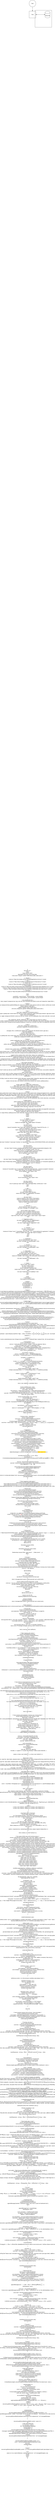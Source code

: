 <mxfile version="28.0.5">
  <diagram name="Page-1" id="9P5zmbUqhx5oAUq7oSqs">
    <mxGraphModel dx="1628" dy="20306" grid="1" gridSize="10" guides="1" tooltips="1" connect="1" arrows="1" fold="1" page="1" pageScale="1" pageWidth="850" pageHeight="1100" math="0" shadow="0">
      <root>
        <mxCell id="0" />
        <mxCell id="1" parent="0" />
        <mxCell id="GPv4OBVuaJ06lYvBayas-1" value="&lt;div&gt;[[&lt;/div&gt;&lt;div&gt;html lang=&quot;en&quot;&amp;gt;&lt;/div&gt;&lt;div&gt;&amp;lt;head&amp;gt;&lt;/div&gt;&lt;div&gt;&amp;lt;meta charset=&quot;utf-8&quot;&amp;gt;&lt;/div&gt;&lt;div&gt;&amp;lt;title&amp;gt;World‑Class Data Chat (Fixed)&amp;lt;/title&amp;gt;&lt;/div&gt;&lt;div&gt;&amp;lt;meta name=&quot;viewport&quot; content=&quot;width=device-width, initial-scale=1&quot;&amp;gt;&lt;/div&gt;&lt;div&gt;&lt;br&gt;&lt;/div&gt;&lt;div&gt;&amp;lt;!-- SheetJS --&amp;gt;&lt;/div&gt;&lt;div&gt;&amp;lt;script src=&quot;https://cdn.sheetjs.com/xlsx-latest/package/dist/xlsx.full.min.js&quot;&amp;gt;&amp;lt;/script&amp;gt;&lt;/div&gt;&lt;div&gt;&amp;lt;!-- sql.js --&amp;gt;&lt;/div&gt;&lt;div&gt;&amp;lt;script src=&quot;https://cdnjs.cloudflare.com/ajax/libs/sql.js/1.8.0/sql-wasm.js&quot;&amp;gt;&amp;lt;/script&amp;gt;&lt;/div&gt;&lt;div&gt;&amp;lt;!-- Chart.js core --&amp;gt;&lt;/div&gt;&lt;div&gt;&amp;lt;script src=&quot;https://cdn.jsdelivr.net/npm/chart.js@4.4.1/dist/chart.umd.min.js&quot;&amp;gt;&amp;lt;/script&amp;gt;&lt;/div&gt;&lt;div&gt;&amp;lt;!-- Chart.js plugins --&amp;gt;&lt;/div&gt;&lt;div&gt;&amp;lt;script src=&quot;https://cdn.jsdelivr.net/npm/chartjs-plugin-datalabels@2.2.0/dist/chartjs-plugin-datalabels.min.js&quot;&amp;gt;&amp;lt;/script&amp;gt;&lt;/div&gt;&lt;div&gt;&amp;lt;script src=&quot;https://cdn.jsdelivr.net/npm/chartjs-chart-treemap@3.3.0/dist/chartjs-chart-treemap.min.js&quot;&amp;gt;&amp;lt;/script&amp;gt;&lt;/div&gt;&lt;div&gt;&amp;lt;script src=&quot;https://cdn.jsdelivr.net/npm/chartjs-chart-matrix@2.0.1/dist/chartjs-chart-matrix.min.js&quot;&amp;gt;&amp;lt;/script&amp;gt;&lt;/div&gt;&lt;div&gt;&amp;lt;!-- Cytoscape --&amp;gt;&lt;/div&gt;&lt;div&gt;&amp;lt;script src=&quot;https://cdn.jsdelivr.net/npm/cytoscape@3.26.0/dist/cytoscape.min.js&quot;&amp;gt;&amp;lt;/script&amp;gt;&lt;/div&gt;&lt;div&gt;&lt;br&gt;&lt;/div&gt;&lt;div&gt;&amp;lt;style&amp;gt;&lt;/div&gt;&lt;div&gt;:root {&lt;/div&gt;&lt;div&gt;&amp;nbsp; --bg:#0c0f14; --panel:#121a27; --panel2:#0f1826; --border:#223046;&lt;/div&gt;&lt;div&gt;&amp;nbsp; --text:#e7eef8; --muted:#a2b2c9; --accent:#5aa9ff; --accent2:#7b5cff;&lt;/div&gt;&lt;div&gt;}&lt;/div&gt;&lt;div&gt;* { box-sizing:border-box; }&lt;/div&gt;&lt;div&gt;body { margin:0; background:var(--bg); color:var(--text); font-family:Inter,system-ui,sans-serif; display:flex; height:100vh; }&lt;/div&gt;&lt;div&gt;&lt;br&gt;&lt;/div&gt;&lt;div&gt;/* Sidebar */&lt;/div&gt;&lt;div&gt;.sidebar { width:340px; background:linear-gradient(180deg,var(--panel),var(--panel2)); border-right:1px solid var(--border); overflow:auto; transition:width .2s ease; }&lt;/div&gt;&lt;div&gt;.sidebar.collapsed { width:56px; }&lt;/div&gt;&lt;div&gt;.sidebar.collapsed .panel { display:none; }&lt;/div&gt;&lt;div&gt;.mini-icons { display:flex; gap:8px; padding:10px; justify-content:center; }&lt;/div&gt;&lt;div&gt;&lt;br&gt;&lt;/div&gt;&lt;div&gt;/* Main */&lt;/div&gt;&lt;div&gt;.main { flex:1; display:flex; flex-direction:column; }&lt;/div&gt;&lt;div&gt;.topbar { padding:10px; border-bottom:1px solid var(--border); display:flex; justify-content:space-between; align-items:center; }&lt;/div&gt;&lt;div&gt;.topbar .brand { font-weight:800; }&lt;/div&gt;&lt;div&gt;.topbar .toggle { background:#0d1622; border:1px solid var(--border); color:#fff; padding:6px 10px; border-radius:8px; cursor:pointer; }&lt;/div&gt;&lt;div&gt;&lt;br&gt;&lt;/div&gt;&lt;div&gt;/* Tabs */&lt;/div&gt;&lt;div&gt;.tabs { display:flex; gap:8px; padding:8px 16px; border-bottom:1px solid var(--border); }&lt;/div&gt;&lt;div&gt;.tabs button { background:#0d1622; border:1px solid var(--border); color:#fff; padding:6px 10px; border-radius:8px; cursor:pointer; }&lt;/div&gt;&lt;div&gt;.tabs button.active { background:linear-gradient(135deg,var(--accent),var(--accent2)); color:#000; font-weight:800; border:none; }&lt;/div&gt;&lt;div&gt;&lt;br&gt;&lt;/div&gt;&lt;div&gt;/* Views */&lt;/div&gt;&lt;div&gt;.view { flex:1; display:none; overflow:auto; }&lt;/div&gt;&lt;div&gt;.view.active { display:flex; flex-direction:column; }&lt;/div&gt;&lt;div&gt;&lt;br&gt;&lt;/div&gt;&lt;div&gt;/* Chat */&lt;/div&gt;&lt;div&gt;.messages { flex:1; overflow:auto; padding:16px; display:flex; flex-direction:column; gap:12px; }&lt;/div&gt;&lt;div&gt;.msg { max-width:80%; }&lt;/div&gt;&lt;div&gt;.msg.user { align-self:flex-end; }&lt;/div&gt;&lt;div&gt;.msg.assistant { align-self:flex-start; }&lt;/div&gt;&lt;div&gt;.bubble { padding:10px 14px; border-radius:14px; font-size:14px; line-height:1.45; background:#0d1622; border:1px solid var(--border); }&lt;/div&gt;&lt;div&gt;.bubble.user { background:#1e3354; border-color:#1f3556; }&lt;/div&gt;&lt;div&gt;&lt;br&gt;&lt;/div&gt;&lt;div&gt;/* Activity */&lt;/div&gt;&lt;div&gt;.activity { padding:8px 16px; font-size:13px; color:var(--muted); display:none; }&lt;/div&gt;&lt;div&gt;.activity .step { display:inline-block; margin-right:12px; }&lt;/div&gt;&lt;div&gt;.activity .dots span { display:inline-block; animation:blink 1.4s infinite both; }&lt;/div&gt;&lt;div&gt;.activity .dots span:nth-child(2){ animation-delay:.2s; } .activity .dots span:nth-child(3){ animation-delay:.4s; }&lt;/div&gt;&lt;div&gt;@keyframes blink{0%{opacity:.2;}20%{opacity:1;}100%{opacity:.2;}}&lt;/div&gt;&lt;div&gt;&lt;br&gt;&lt;/div&gt;&lt;div&gt;/* Composer + Suggestions */&lt;/div&gt;&lt;div&gt;.composer-wrap { position:sticky; bottom:0; background:var(--bg); border-top:1px solid var(--border); }&lt;/div&gt;&lt;div&gt;.composer { display:flex; gap:8px; padding:10px 16px; flex-wrap:wrap; }&lt;/div&gt;&lt;div&gt;.composer textarea { flex:1; resize:none; border:none; outline:none; background:transparent; color:#fff; font-size:15px; padding:8px; }&lt;/div&gt;&lt;div&gt;.composer .send { width:40px; height:40px; border:none; border-radius:50%; background:linear-gradient(135deg,var(--accent),var(--accent2)); color:#000; font-weight:800; cursor:pointer; }&lt;/div&gt;&lt;div&gt;&lt;br&gt;&lt;/div&gt;&lt;div&gt;.suggest-overlay { position:sticky; bottom:64px; display:none; padding:8px; }&lt;/div&gt;&lt;div&gt;.suggest-panel { margin-left:auto; max-width:40%; background:#0d1622; border:1px solid var(--border); border-radius:12px; box-shadow:0 8px 24px rgba(0,0,0,0.4); }&lt;/div&gt;&lt;div&gt;.suggest-grid { display:flex; flex-wrap:wrap; gap:6px; padding:8px; }&lt;/div&gt;&lt;div&gt;.suggest-chip { background:#121a27; border:1px solid var(--border); color:#fff; border-radius:12px; padding:6px 10px; cursor:pointer; font-size:12px; }&lt;/div&gt;&lt;div&gt;.suggest-chip.prime { background:linear-gradient(135deg,var(--accent),var(--accent2)); color:#000; border:none; font-weight:700; }&lt;/div&gt;&lt;div&gt;&lt;br&gt;&lt;/div&gt;&lt;div&gt;/* Tiles (inside chat bubbles) */&lt;/div&gt;&lt;div&gt;.inline-tiles { display:flex; gap:12px; flex-wrap:wrap; }&lt;/div&gt;&lt;div&gt;.tile { width:360px; background:#0d1622; border:1px solid var(--border); border-radius:12px; padding:10px; display:flex; flex-direction:column; gap:8px; }&lt;/div&gt;&lt;div&gt;.tile-header { display:flex; justify-content:space-between; align-items:center; }&lt;/div&gt;&lt;div&gt;.tile-title { font-weight:700; font-size:14px; }&lt;/div&gt;&lt;div&gt;.tile-actions { display:flex; gap:6px; align-items:center; }&lt;/div&gt;&lt;div&gt;.icon-btn { background:#121a27; border:1px solid var(--border); color:#fff; padding:6px; border-radius:8px; font-size:12px; cursor:pointer; display:flex; align-items:center; justify-content:center; }&lt;/div&gt;&lt;div&gt;.more { position:relative; }&lt;/div&gt;&lt;div&gt;.more-menu { position:absolute; right:0; top:28px; background:#0d1622; border:1px solid var(--border); border-radius:8px; padding:6px; display:none; z-index:10; }&lt;/div&gt;&lt;div&gt;.more-menu button, .more-menu select { display:block; width:180px; text-align:left; margin:4px 0; background:#121a27; color:#fff; border:1px solid var(--border); border-radius:8px; padding:6px; }&lt;/div&gt;&lt;div&gt;&lt;br&gt;&lt;/div&gt;&lt;div&gt;.tile-media { width:100%; height:240px; border:1px solid var(--border); border-radius:8px; overflow:hidden; display:flex; align-items:center; justify-content:center; background:#0b0f14; }&lt;/div&gt;&lt;div&gt;.tile-desc { font-size:12px; color:#a2b2c9; }&lt;/div&gt;&lt;div&gt;.explain { font-size:12px; color:#a2b2c9; border-top:1px dashed var(--border); padding-top:6px; }&lt;/div&gt;&lt;div&gt;&lt;br&gt;&lt;/div&gt;&lt;div&gt;/* Table */&lt;/div&gt;&lt;div&gt;.results { width:100%; height:100%; overflow:auto; }&lt;/div&gt;&lt;div&gt;table { width:100%; border-collapse:collapse; font-size:13px; }&lt;/div&gt;&lt;div&gt;th, td { border-bottom:1px solid var(--border); padding:6px 8px; text-align:left; }&lt;/div&gt;&lt;div&gt;th { background:#0d1622; position:sticky; top:0; cursor:pointer; color:#fff; }&lt;/div&gt;&lt;div&gt;th .sort { opacity:.6; font-size:11px; margin-left:6px; }&lt;/div&gt;&lt;div&gt;&lt;br&gt;&lt;/div&gt;&lt;div&gt;/* Modal */&lt;/div&gt;&lt;div&gt;.modal { position:fixed; inset:0; display:none; align-items:center; justify-content:center; background:rgba(0,0,0,0.6); z-index:9999; }&lt;/div&gt;&lt;div&gt;.modal-content { background:#0d1622; border:1px solid var(--border); border-radius:12px; max-width:92vw; max-height:88vh; width:92vw; height:88vh; display:flex; flex-direction:column; }&lt;/div&gt;&lt;div&gt;.modal-header { padding:8px; display:flex; justify-content:space-between; align-items:center; border-bottom:1px solid var(--border); }&lt;/div&gt;&lt;div&gt;.modal-body { flex:1; overflow:auto; padding:8px; }&lt;/div&gt;&lt;div&gt;.close-btn { background:#1f2b3f; border:1px solid var(--border); color:#fff; padding:6px 10px; border-radius:8px; cursor:pointer; }&lt;/div&gt;&lt;div&gt;&lt;br&gt;&lt;/div&gt;&lt;div&gt;/* Sidebar panels */&lt;/div&gt;&lt;div&gt;.panel { padding:12px; border-bottom:1px solid var(--border); }&lt;/div&gt;&lt;div&gt;.panel h3 { margin:6px 0 10px; font-size:16px; }&lt;/div&gt;&lt;div&gt;.input, textarea, button, select, label.checkbox {&lt;/div&gt;&lt;div&gt;&amp;nbsp; width:100%; background:#0d1622; border:1px solid var(--border); color:#fff;&lt;/div&gt;&lt;div&gt;&amp;nbsp; padding:8px; border-radius:8px; margin:4px 0; font-size:14px;&lt;/div&gt;&lt;div&gt;}&lt;/div&gt;&lt;div&gt;button.primary { background:linear-gradient(135deg,var(--accent),var(--accent2)); color:#000; font-weight:800; border:none; }&lt;/div&gt;&lt;div&gt;.status { font-size:12px; color:#a2b2c9; white-space:pre-line; }&lt;/div&gt;&lt;div&gt;.checkbox { display:flex; align-items:center; gap:8px; }&lt;/div&gt;&lt;div&gt;.ref-badge { display:inline-block; margin-left:6px; padding:2px 6px; border-radius:8px; border:1px solid var(--border); background:#0d1622; color:#a2b2c9; font-size:11px; cursor:help; }&lt;/div&gt;&lt;div&gt;&amp;lt;/style&amp;gt;&lt;/div&gt;&lt;div&gt;&amp;lt;/head&amp;gt;&lt;/div&gt;&lt;div&gt;&amp;lt;body&amp;gt;&lt;/div&gt;&lt;div&gt;&lt;br&gt;&lt;/div&gt;&lt;div&gt;&amp;lt;!-- Sidebar --&amp;gt;&lt;/div&gt;&lt;div&gt;&amp;lt;div class=&quot;sidebar&quot; id=&quot;sidebar&quot;&amp;gt;&lt;/div&gt;&lt;div&gt;&amp;nbsp; &amp;lt;div class=&quot;mini-icons&quot;&amp;gt;&lt;/div&gt;&lt;div&gt;&amp;nbsp; &amp;nbsp; &amp;lt;button id=&quot;miniToggle&quot; title=&quot;Toggle sidebar&quot;&amp;gt;☰&amp;lt;/button&amp;gt;&lt;/div&gt;&lt;div&gt;&amp;nbsp; &amp;lt;/div&amp;gt;&lt;/div&gt;&lt;div&gt;&amp;nbsp; &amp;lt;div class=&quot;panel&quot;&amp;gt;&lt;/div&gt;&lt;div&gt;&amp;nbsp; &amp;nbsp; &amp;lt;h3&amp;gt;Controls&amp;lt;/h3&amp;gt;&lt;/div&gt;&lt;div&gt;&amp;nbsp; &amp;nbsp; &amp;lt;input id=&quot;openaiKey&quot; class=&quot;input&quot; type=&quot;password&quot; placeholder=&quot;OpenAI API Key (sk-...)&quot;&amp;gt;&lt;/div&gt;&lt;div&gt;&amp;nbsp; &amp;nbsp; &amp;lt;select id=&quot;modelSelect&quot; class=&quot;input&quot;&amp;gt;&lt;/div&gt;&lt;div&gt;&amp;nbsp; &amp;nbsp; &amp;nbsp; &amp;lt;option value=&quot;gpt-4o-mini&quot; selected&amp;gt;gpt-4o-mini&amp;lt;/option&amp;gt;&lt;/div&gt;&lt;div&gt;&amp;nbsp; &amp;nbsp; &amp;nbsp; &amp;lt;option value=&quot;gpt-4o&quot;&amp;gt;gpt-4o&amp;lt;/option&amp;gt;&lt;/div&gt;&lt;div&gt;&amp;nbsp; &amp;nbsp; &amp;nbsp; &amp;lt;option value=&quot;gpt-4.1-mini&quot;&amp;gt;gpt-4.1-mini&amp;lt;/option&amp;gt;&lt;/div&gt;&lt;div&gt;&amp;nbsp; &amp;nbsp; &amp;lt;/select&amp;gt;&lt;/div&gt;&lt;div&gt;&amp;nbsp; &amp;nbsp; &amp;lt;select id=&quot;responseMode&quot; class=&quot;input&quot;&amp;gt;&lt;/div&gt;&lt;div&gt;&amp;nbsp; &amp;nbsp; &amp;nbsp; &amp;lt;option value=&quot;both&quot; selected&amp;gt;Summary + Tiles&amp;lt;/option&amp;gt;&lt;/div&gt;&lt;div&gt;&amp;nbsp; &amp;nbsp; &amp;nbsp; &amp;lt;option value=&quot;summary&quot;&amp;gt;Summary only&amp;lt;/option&amp;gt;&lt;/div&gt;&lt;div&gt;&amp;nbsp; &amp;nbsp; &amp;nbsp; &amp;lt;option value=&quot;tiles&quot;&amp;gt;Tiles only&amp;lt;/option&amp;gt;&lt;/div&gt;&lt;div&gt;&amp;nbsp; &amp;nbsp; &amp;nbsp; &amp;lt;option value=&quot;table&quot;&amp;gt;Table only&amp;lt;/option&amp;gt;&lt;/div&gt;&lt;div&gt;&amp;nbsp; &amp;nbsp; &amp;lt;/select&amp;gt;&lt;/div&gt;&lt;div&gt;&amp;nbsp; &amp;nbsp; &amp;lt;label class=&quot;checkbox&quot;&amp;gt;&amp;lt;input type=&quot;checkbox&quot; id=&quot;allowWrites&quot;&amp;gt; Allow writes (UPDATE/DELETE/DDL) with confirmation&amp;lt;/label&amp;gt;&lt;/div&gt;&lt;div&gt;&amp;nbsp; &amp;lt;/div&amp;gt;&lt;/div&gt;&lt;div&gt;&lt;br&gt;&lt;/div&gt;&lt;div&gt;&amp;nbsp; &amp;lt;div class=&quot;panel&quot;&amp;gt;&lt;/div&gt;&lt;div&gt;&amp;nbsp; &amp;nbsp; &amp;lt;h3&amp;gt;Load Excel&amp;lt;/h3&amp;gt;&lt;/div&gt;&lt;div&gt;&amp;nbsp; &amp;nbsp; &amp;lt;div class=&quot;status&quot;&amp;gt;Include a metadata sheet with two columns: attribute and description/categories.&amp;lt;/div&amp;gt;&lt;/div&gt;&lt;div&gt;&amp;nbsp; &amp;nbsp; &amp;lt;input type=&quot;file&quot; id=&quot;excelInput&quot; accept=&quot;.xlsx,.xls&quot;&amp;gt;&lt;/div&gt;&lt;div&gt;&amp;nbsp; &amp;nbsp; &amp;lt;button class=&quot;primary&quot; id=&quot;loadExcelBtn&quot;&amp;gt;Load Excel&amp;lt;/button&amp;gt;&lt;/div&gt;&lt;div&gt;&amp;nbsp; &amp;nbsp; &amp;lt;button id=&quot;resetDbBtn&quot;&amp;gt;Reset DB&amp;lt;/button&amp;gt;&lt;/div&gt;&lt;div&gt;&amp;nbsp; &amp;nbsp; &amp;lt;div id=&quot;loadStatus&quot; class=&quot;status&quot;&amp;gt;&amp;lt;/div&amp;gt;&lt;/div&gt;&lt;div&gt;&amp;nbsp; &amp;lt;/div&amp;gt;&lt;/div&gt;&lt;div&gt;&lt;br&gt;&lt;/div&gt;&lt;div&gt;&amp;nbsp; &amp;lt;div class=&quot;panel&quot;&amp;gt;&lt;/div&gt;&lt;div&gt;&amp;nbsp; &amp;nbsp; &amp;lt;h3&amp;gt;Metadata enrichment&amp;lt;/h3&amp;gt;&lt;/div&gt;&lt;div&gt;&amp;nbsp; &amp;nbsp; &amp;lt;div class=&quot;status&quot;&amp;gt;Descriptions (JSON): {&quot;applications&quot;:&quot;id, name, status, category, owner, created_at&quot;}&amp;lt;/div&amp;gt;&lt;/div&gt;&lt;div&gt;&amp;nbsp; &amp;nbsp; &amp;lt;textarea id=&quot;metaDescriptions&quot; rows=&quot;6&quot;&amp;gt;&amp;lt;/textarea&amp;gt;&lt;/div&gt;&lt;div&gt;&amp;nbsp; &amp;nbsp; &amp;lt;div class=&quot;status&quot;&amp;gt;Relationships (JSON): {&quot;applications.application_id&quot;:[&quot;connections.application_id&quot;,&quot;transactions.application_id&quot;]}&amp;lt;/div&amp;gt;&lt;/div&gt;&lt;div&gt;&amp;nbsp; &amp;nbsp; &amp;lt;textarea id=&quot;metaRelationships&quot; rows=&quot;6&quot;&amp;gt;&amp;lt;/textarea&amp;gt;&lt;/div&gt;&lt;div&gt;&amp;nbsp; &amp;lt;/div&amp;gt;&lt;/div&gt;&lt;div&gt;&lt;br&gt;&lt;/div&gt;&lt;div&gt;&amp;nbsp; &amp;lt;div class=&quot;panel&quot;&amp;gt;&lt;/div&gt;&lt;div&gt;&amp;nbsp; &amp;nbsp; &amp;lt;h3&amp;gt;Manual SQL&amp;lt;/h3&amp;gt;&lt;/div&gt;&lt;div&gt;&amp;nbsp; &amp;nbsp; &amp;lt;textarea id=&quot;manualSql&quot; rows=&quot;4&quot; placeholder=&quot;Paste SQL (multi-statements; ```sql fences accepted)&quot;&amp;gt;&amp;lt;/textarea&amp;gt;&lt;/div&gt;&lt;div&gt;&amp;nbsp; &amp;nbsp; &amp;lt;button class=&quot;primary&quot; id=&quot;runSqlBtn&quot;&amp;gt;Execute&amp;lt;/button&amp;gt;&lt;/div&gt;&lt;div&gt;&amp;nbsp; &amp;nbsp; &amp;lt;div id=&quot;sqlStatus&quot; class=&quot;status&quot;&amp;gt;&amp;lt;/div&amp;gt;&lt;/div&gt;&lt;div&gt;&amp;nbsp; &amp;lt;/div&amp;gt;&lt;/div&gt;&lt;div&gt;&lt;br&gt;&lt;/div&gt;&lt;div&gt;&amp;nbsp; &amp;lt;div class=&quot;panel&quot;&amp;gt;&lt;/div&gt;&lt;div&gt;&amp;nbsp; &amp;nbsp; &amp;lt;h3&amp;gt;Schema&amp;lt;/h3&amp;gt;&lt;/div&gt;&lt;div&gt;&amp;nbsp; &amp;nbsp; &amp;lt;div id=&quot;schemaPanel&quot; class=&quot;status&quot;&amp;gt;&amp;lt;/div&amp;gt;&lt;/div&gt;&lt;div&gt;&amp;nbsp; &amp;lt;/div&amp;gt;&lt;/div&gt;&lt;div&gt;&lt;br&gt;&lt;/div&gt;&lt;div&gt;&amp;nbsp; &amp;lt;div class=&quot;panel&quot;&amp;gt;&lt;/div&gt;&lt;div&gt;&amp;nbsp; &amp;nbsp; &amp;lt;h3&amp;gt;System log&amp;lt;/h3&amp;gt;&lt;/div&gt;&lt;div&gt;&amp;nbsp; &amp;nbsp; &amp;lt;div id=&quot;systemLog&quot; class=&quot;status&quot; style=&quot;max-height:200px; overflow:auto;&quot;&amp;gt;&amp;lt;/div&amp;gt;&lt;/div&gt;&lt;div&gt;&amp;nbsp; &amp;lt;/div&amp;gt;&lt;/div&gt;&lt;div&gt;&amp;lt;/div&amp;gt;&lt;/div&gt;&lt;div&gt;&lt;br&gt;&lt;/div&gt;&lt;div&gt;&amp;lt;!-- Main --&amp;gt;&lt;/div&gt;&lt;div&gt;&amp;lt;div class=&quot;main&quot;&amp;gt;&lt;/div&gt;&lt;div&gt;&amp;nbsp; &amp;lt;div class=&quot;topbar&quot;&amp;gt;&lt;/div&gt;&lt;div&gt;&amp;nbsp; &amp;nbsp; &amp;lt;div class=&quot;brand&quot;&amp;gt;Data Chat&amp;lt;/div&amp;gt;&lt;/div&gt;&lt;div&gt;&amp;nbsp; &amp;nbsp; &amp;lt;button class=&quot;toggle&quot; id=&quot;toggleSidebar&quot;&amp;gt;☰&amp;lt;/button&amp;gt;&lt;/div&gt;&lt;div&gt;&amp;nbsp; &amp;lt;/div&amp;gt;&lt;/div&gt;&lt;div&gt;&lt;br&gt;&lt;/div&gt;&lt;div&gt;&amp;nbsp; &amp;lt;div class=&quot;tabs&quot;&amp;gt;&lt;/div&gt;&lt;div&gt;&amp;nbsp; &amp;nbsp; &amp;lt;button id=&quot;tabChat&quot; class=&quot;active&quot;&amp;gt;Chat&amp;lt;/button&amp;gt;&lt;/div&gt;&lt;div&gt;&amp;nbsp; &amp;nbsp; &amp;lt;button id=&quot;tabDashboards&quot;&amp;gt;Dashboards&amp;lt;/button&amp;gt;&lt;/div&gt;&lt;div&gt;&amp;nbsp; &amp;nbsp; &amp;lt;button id=&quot;tabFavorites&quot;&amp;gt;Favorites&amp;lt;/button&amp;gt;&lt;/div&gt;&lt;div&gt;&amp;nbsp; &amp;nbsp; &amp;lt;button id=&quot;tabDQ&quot;&amp;gt;Data quality&amp;lt;/button&amp;gt;&lt;/div&gt;&lt;div&gt;&amp;nbsp; &amp;lt;/div&amp;gt;&lt;/div&gt;&lt;div&gt;&lt;br&gt;&lt;/div&gt;&lt;div&gt;&amp;nbsp; &amp;lt;!-- Chat view --&amp;gt;&lt;/div&gt;&lt;div&gt;&amp;nbsp; &amp;lt;div id=&quot;viewChat&quot; class=&quot;view active&quot;&amp;gt;&lt;/div&gt;&lt;div&gt;&amp;nbsp; &amp;nbsp; &amp;lt;div class=&quot;messages&quot; id=&quot;messages&quot;&amp;gt;&amp;lt;/div&amp;gt;&lt;/div&gt;&lt;div&gt;&lt;br&gt;&lt;/div&gt;&lt;div&gt;&amp;nbsp; &amp;nbsp; &amp;lt;div id=&quot;activity&quot; class=&quot;activity&quot;&amp;gt;&lt;/div&gt;&lt;div&gt;&amp;nbsp; &amp;nbsp; &amp;nbsp; &amp;lt;span class=&quot;step&quot; id=&quot;stepPlan&quot;&amp;gt;Planning&amp;lt;/span&amp;gt;&lt;/div&gt;&lt;div&gt;&amp;nbsp; &amp;nbsp; &amp;nbsp; &amp;lt;span class=&quot;step&quot; id=&quot;stepExec&quot;&amp;gt;Executing&amp;lt;/span&amp;gt;&lt;/div&gt;&lt;div&gt;&amp;nbsp; &amp;nbsp; &amp;nbsp; &amp;lt;span class=&quot;step&quot; id=&quot;stepSumm&quot;&amp;gt;Summarizing&amp;lt;/span&amp;gt;&lt;/div&gt;&lt;div&gt;&amp;nbsp; &amp;nbsp; &amp;nbsp; &amp;lt;span class=&quot;dots&quot;&amp;gt;&amp;lt;span&amp;gt;.&amp;lt;/span&amp;gt;&amp;lt;span&amp;gt;.&amp;lt;/span&amp;gt;&amp;lt;span&amp;gt;.&amp;lt;/span&amp;gt;&amp;lt;/span&amp;gt;&lt;/div&gt;&lt;div&gt;&amp;nbsp; &amp;nbsp; &amp;lt;/div&amp;gt;&lt;/div&gt;&lt;div&gt;&lt;br&gt;&lt;/div&gt;&lt;div&gt;&amp;nbsp; &amp;nbsp; &amp;lt;!-- Suggestions overlay --&amp;gt;&lt;/div&gt;&lt;div&gt;&amp;nbsp; &amp;nbsp; &amp;lt;div class=&quot;suggest-overlay&quot; id=&quot;suggestOverlay&quot;&amp;gt;&lt;/div&gt;&lt;div&gt;&amp;nbsp; &amp;nbsp; &amp;nbsp; &amp;lt;div class=&quot;suggest-panel&quot;&amp;gt;&lt;/div&gt;&lt;div&gt;&amp;nbsp; &amp;nbsp; &amp;nbsp; &amp;nbsp; &amp;lt;div class=&quot;suggest-grid&quot; id=&quot;suggestGrid&quot;&amp;gt;&amp;lt;/div&amp;gt;&lt;/div&gt;&lt;div&gt;&amp;nbsp; &amp;nbsp; &amp;nbsp; &amp;lt;/div&amp;gt;&lt;/div&gt;&lt;div&gt;&amp;nbsp; &amp;nbsp; &amp;lt;/div&amp;gt;&lt;/div&gt;&lt;div&gt;&lt;br&gt;&lt;/div&gt;&lt;div&gt;&amp;nbsp; &amp;nbsp; &amp;lt;!-- Composer --&amp;gt;&lt;/div&gt;&lt;div&gt;&amp;nbsp; &amp;nbsp; &amp;lt;div class=&quot;composer-wrap&quot;&amp;gt;&lt;/div&gt;&lt;div&gt;&amp;nbsp; &amp;nbsp; &amp;nbsp; &amp;lt;div class=&quot;composer&quot;&amp;gt;&lt;/div&gt;&lt;div&gt;&amp;nbsp; &amp;nbsp; &amp;nbsp; &amp;nbsp; &amp;lt;textarea id=&quot;nlInput&quot; rows=&quot;1&quot; placeholder=&#39;Ask your data... e.g., &quot;Create dashboard for applications&quot;&#39;&amp;gt;&amp;lt;/textarea&amp;gt;&lt;/div&gt;&lt;div&gt;&amp;nbsp; &amp;nbsp; &amp;nbsp; &amp;nbsp; &amp;lt;button id=&quot;askBtn&quot; class=&quot;send&quot; title=&quot;Send&quot;&amp;gt;✈️&amp;lt;/button&amp;gt;&lt;/div&gt;&lt;div&gt;&amp;nbsp; &amp;nbsp; &amp;nbsp; &amp;lt;/div&amp;gt;&lt;/div&gt;&lt;div&gt;&amp;nbsp; &amp;nbsp; &amp;lt;/div&amp;gt;&lt;/div&gt;&lt;div&gt;&amp;nbsp; &amp;lt;/div&amp;gt;&lt;/div&gt;&lt;div&gt;&lt;br&gt;&lt;/div&gt;&lt;div&gt;&amp;nbsp; &amp;lt;!-- Dashboards --&amp;gt;&lt;/div&gt;&lt;div&gt;&amp;nbsp; &amp;lt;div id=&quot;viewDashboards&quot; class=&quot;view&quot;&amp;gt;&lt;/div&gt;&lt;div&gt;&amp;nbsp; &amp;nbsp; &amp;lt;div class=&quot;messages&quot; id=&quot;dashMessages&quot;&amp;gt;&amp;lt;/div&amp;gt;&lt;/div&gt;&lt;div&gt;&amp;nbsp; &amp;lt;/div&amp;gt;&lt;/div&gt;&lt;div&gt;&lt;br&gt;&lt;/div&gt;&lt;div&gt;&amp;nbsp; &amp;lt;!-- Favorites --&amp;gt;&lt;/div&gt;&lt;div&gt;&amp;nbsp; &amp;lt;div id=&quot;viewFavorites&quot; class=&quot;view&quot;&amp;gt;&lt;/div&gt;&lt;div&gt;&amp;nbsp; &amp;nbsp; &amp;lt;div class=&quot;messages&quot; id=&quot;favMessages&quot;&amp;gt;&amp;lt;/div&amp;gt;&lt;/div&gt;&lt;div&gt;&amp;nbsp; &amp;lt;/div&amp;gt;&lt;/div&gt;&lt;div&gt;&lt;br&gt;&lt;/div&gt;&lt;div&gt;&amp;nbsp; &amp;lt;!-- Data Quality --&amp;gt;&lt;/div&gt;&lt;div&gt;&amp;nbsp; &amp;lt;div id=&quot;viewDQ&quot; class=&quot;view&quot;&amp;gt;&lt;/div&gt;&lt;div&gt;&amp;nbsp; &amp;nbsp; &amp;lt;div class=&quot;panel&quot; style=&quot;border:none;&quot;&amp;gt;&lt;/div&gt;&lt;div&gt;&amp;nbsp; &amp;nbsp; &amp;nbsp; &amp;lt;select id=&quot;dqTableSelect&quot; class=&quot;input&quot;&amp;gt;&amp;lt;/select&amp;gt;&lt;/div&gt;&lt;div&gt;&amp;nbsp; &amp;nbsp; &amp;nbsp; &amp;lt;button id=&quot;runDQBtn&quot; class=&quot;primary&quot;&amp;gt;Run data quality checks&amp;lt;/button&amp;gt;&lt;/div&gt;&lt;div&gt;&amp;nbsp; &amp;nbsp; &amp;lt;/div&amp;gt;&lt;/div&gt;&lt;div&gt;&amp;nbsp; &amp;nbsp; &amp;lt;div class=&quot;messages&quot; id=&quot;dqMessages&quot;&amp;gt;&amp;lt;/div&amp;gt;&lt;/div&gt;&lt;div&gt;&amp;nbsp; &amp;lt;/div&amp;gt;&lt;/div&gt;&lt;div&gt;&amp;lt;/div&amp;gt;&lt;/div&gt;&lt;div&gt;&lt;br&gt;&lt;/div&gt;&lt;div&gt;&amp;lt;!-- Modal --&amp;gt;&lt;/div&gt;&lt;div&gt;&amp;lt;div id=&quot;modal&quot; class=&quot;modal&quot;&amp;gt;&lt;/div&gt;&lt;div&gt;&amp;nbsp; &amp;lt;div class=&quot;modal-content&quot;&amp;gt;&lt;/div&gt;&lt;div&gt;&amp;nbsp; &amp;nbsp; &amp;lt;div class=&quot;modal-header&quot;&amp;gt;&lt;/div&gt;&lt;div&gt;&amp;nbsp; &amp;nbsp; &amp;nbsp; &amp;lt;div id=&quot;modalTitle&quot;&amp;gt;Fullscreen&amp;lt;/div&amp;gt;&lt;/div&gt;&lt;div&gt;&amp;nbsp; &amp;nbsp; &amp;nbsp; &amp;lt;button class=&quot;close-btn&quot; id=&quot;closeModalBtn&quot;&amp;gt;Close&amp;lt;/button&amp;gt;&lt;/div&gt;&lt;div&gt;&amp;nbsp; &amp;nbsp; &amp;lt;/div&amp;gt;&lt;/div&gt;&lt;div&gt;&amp;nbsp; &amp;nbsp; &amp;lt;div class=&quot;modal-body&quot; id=&quot;modalBody&quot;&amp;gt;&amp;lt;/div&amp;gt;&lt;/div&gt;&lt;div&gt;&amp;nbsp; &amp;lt;/div&amp;gt;&lt;/div&gt;&lt;div&gt;&amp;lt;/div&amp;gt;&lt;/div&gt;&lt;div&gt;&lt;br&gt;&lt;/div&gt;&lt;div&gt;&amp;lt;script&amp;gt;&lt;/div&gt;&lt;div&gt;/* Chart plugins */&lt;/div&gt;&lt;div&gt;Chart.register(ChartDataLabels);&lt;/div&gt;&lt;div&gt;&lt;br&gt;&lt;/div&gt;&lt;div&gt;/* Globals */&lt;/div&gt;&lt;div&gt;let SQLModule, db;&lt;/div&gt;&lt;div&gt;let schemaCatalog = {};&lt;/div&gt;&lt;div&gt;let excelMetaMap = {};&lt;/div&gt;&lt;div&gt;let datasetKey = &#39;&#39;;&lt;/div&gt;&lt;div&gt;let dashboards = [];&lt;/div&gt;&lt;div&gt;&lt;br&gt;&lt;/div&gt;&lt;div&gt;/* Helpers */&lt;/div&gt;&lt;div&gt;function log(msg){ const t=new Date().toLocaleString(); const el=document.getElementById(&#39;systemLog&#39;); el.textContent += `[${t}] ${msg}\n`; el.scrollTop=el.scrollHeight; }&lt;/div&gt;&lt;div&gt;function appendMessage(role, html){ const wrap=document.createElement(&#39;div&#39;); wrap.className=`msg ${role}`; const bubble=document.createElement(&#39;div&#39;); bubble.className=`bubble ${role}`; bubble.innerHTML=html; wrap.appendChild(bubble); const m=getActiveMessages(); m.appendChild(wrap); m.scrollTop=m.scrollHeight; return bubble; }&lt;/div&gt;&lt;div&gt;function getActiveMessages(){ const views={ viewChat:&#39;messages&#39;, viewDashboards:&#39;dashMessages&#39;, viewFavorites:&#39;favMessages&#39;, viewDQ:&#39;dqMessages&#39; }; const active=document.querySelector(&#39;.view.active&#39;).id; return document.getElementById(views[active]); }&lt;/div&gt;&lt;div&gt;function escapeHtml(s){ return String(s).replace(/[&amp;amp;&amp;lt;&amp;gt;&quot;&#39;]/g, m=&amp;gt;({&#39;&amp;amp;&#39;:&#39;&amp;amp;amp;&#39;,&#39;&amp;lt;&#39;:&#39;&amp;amp;lt;&#39;,&#39;&amp;gt;&#39;:&#39;&amp;amp;gt;&#39;,&#39;&quot;&#39;:&#39;&amp;amp;quot;&#39;,&quot;&#39;&quot;:&#39;&amp;amp;#39;&#39;}[m])); }&lt;/div&gt;&lt;div&gt;function stripFence(s){ if(!s) return &#39;&#39;; const m=s.trim().match(/^```(?:sql|html)?\s*([\s\S]*?)```$/i); return m?m[1].trim():s.trim(); }&lt;/div&gt;&lt;div&gt;&lt;br&gt;&lt;/div&gt;&lt;div&gt;/* Sidebar toggle */&lt;/div&gt;&lt;div&gt;document.getElementById(&#39;toggleSidebar&#39;).onclick = ()=&amp;gt; document.getElementById(&#39;sidebar&#39;).classList.toggle(&#39;collapsed&#39;);&lt;/div&gt;&lt;div&gt;document.getElementById(&#39;miniToggle&#39;).onclick = ()=&amp;gt; document.getElementById(&#39;sidebar&#39;).classList.toggle(&#39;collapsed&#39;);&lt;/div&gt;&lt;div&gt;&lt;br&gt;&lt;/div&gt;&lt;div&gt;/* Tabs */&lt;/div&gt;&lt;div&gt;function setActiveView(id){&lt;/div&gt;&lt;div&gt;&amp;nbsp; [&#39;viewChat&#39;,&#39;viewDashboards&#39;,&#39;viewFavorites&#39;,&#39;viewDQ&#39;].forEach(v=&amp;gt;document.getElementById(v).classList.remove(&#39;active&#39;));&lt;/div&gt;&lt;div&gt;&amp;nbsp; document.getElementById(id).classList.add(&#39;active&#39;);&lt;/div&gt;&lt;div&gt;&amp;nbsp; [&#39;tabChat&#39;,&#39;tabDashboards&#39;,&#39;tabFavorites&#39;,&#39;tabDQ&#39;].forEach(t=&amp;gt;document.getElementById(t).classList.remove(&#39;active&#39;));&lt;/div&gt;&lt;div&gt;&amp;nbsp; ({ viewChat:&#39;tabChat&#39;, viewDashboards:&#39;tabDashboards&#39;, viewFavorites:&#39;tabFavorites&#39;, viewDQ:&#39;tabDQ&#39; })[id] &amp;amp;&amp;amp; document.getElementById(({ viewChat:&#39;tabChat&#39;, viewDashboards:&#39;tabDashboards&#39;, viewFavorites:&#39;tabFavorites&#39;, viewDQ:&#39;tabDQ&#39; })[id]).classList.add(&#39;active&#39;);&lt;/div&gt;&lt;div&gt;}&lt;/div&gt;&lt;div&gt;document.getElementById(&#39;tabChat&#39;).onclick=()=&amp;gt;setActiveView(&#39;viewChat&#39;);&lt;/div&gt;&lt;div&gt;document.getElementById(&#39;tabDashboards&#39;).onclick=()=&amp;gt;{ renderDashboardsChat(); setActiveView(&#39;viewDashboards&#39;); };&lt;/div&gt;&lt;div&gt;document.getElementById(&#39;tabFavorites&#39;).onclick=()=&amp;gt;{ loadFavoritesChat(); setActiveView(&#39;viewFavorites&#39;); };&lt;/div&gt;&lt;div&gt;document.getElementById(&#39;tabDQ&#39;).onclick=()=&amp;gt;{ populateDQTableSelect(); setActiveView(&#39;viewDQ&#39;); };&lt;/div&gt;&lt;div&gt;&lt;br&gt;&lt;/div&gt;&lt;div&gt;/* Activity */&lt;/div&gt;&lt;div&gt;function setActivity(show=true, phase=&#39;plan&#39;){&lt;/div&gt;&lt;div&gt;&amp;nbsp; const el=document.getElementById(&#39;activity&#39;); el.style.display = show ? &#39;block&#39; : &#39;none&#39;;&lt;/div&gt;&lt;div&gt;&amp;nbsp; const plan=document.getElementById(&#39;stepPlan&#39;), exec=document.getElementById(&#39;stepExec&#39;), summ=document.getElementById(&#39;stepSumm&#39;);&lt;/div&gt;&lt;div&gt;&amp;nbsp; plan.style.color=&#39;#a2b2c9&#39;; exec.style.color=&#39;#a2b2c9&#39;; summ.style.color=&#39;#a2b2c9&#39;;&lt;/div&gt;&lt;div&gt;&amp;nbsp; if(phase===&#39;plan&#39;) plan.style.color=&#39;#e7eef8&#39;; if(phase===&#39;exec&#39;) exec.style.color=&#39;#e7eef8&#39;; if(phase===&#39;summ&#39;) summ.style.color=&#39;#e7eef8&#39;;&lt;/div&gt;&lt;div&gt;}&lt;/div&gt;&lt;div&gt;&lt;br&gt;&lt;/div&gt;&lt;div&gt;/* SQLite init */&lt;/div&gt;&lt;div&gt;async function initSQLite(){ SQLModule = await initSqlJs({ locateFile:f=&amp;gt;`https://cdnjs.cloudflare.com/ajax/libs/sql.js/1.8.0/${f}` }); db = new SQLModule.Database(); log(&#39;SQLite initialized.&#39;); }&lt;/div&gt;&lt;div&gt;&lt;br&gt;&lt;/div&gt;&lt;div&gt;/* Sanitizer */&lt;/div&gt;&lt;div&gt;function sanitizeName(n){ return String(n).trim().replace(/\s+/g,&#39;_&#39;).replace(/[^\w]/g,&#39;&#39;).replace(/^(\d)/,&#39;_$1&#39;).toLowerCase(); }&lt;/div&gt;&lt;div&gt;&lt;br&gt;&lt;/div&gt;&lt;div&gt;/* Excel parsing */&lt;/div&gt;&lt;div&gt;function parseSheet(ws, name){&lt;/div&gt;&lt;div&gt;&amp;nbsp; const arr = XLSX.utils.sheet_to_json(ws, { header: 1, raw: true, blankrows: false });&lt;/div&gt;&lt;div&gt;&amp;nbsp; if (!arr || !arr.length) return { rows: [], metaAdded: false };&lt;/div&gt;&lt;div&gt;&amp;nbsp; if (arr[0].length === 2 &amp;amp;&amp;amp; arr[0][0] != null &amp;amp;&amp;amp; arr[0][1] != null) {&lt;/div&gt;&lt;div&gt;&amp;nbsp; &amp;nbsp; for (const r of arr) { if (r[0] != null &amp;amp;&amp;amp; r[1] != null) excelMetaMap[String(r[0]).trim()] = String(r[1]).trim(); }&lt;/div&gt;&lt;div&gt;&amp;nbsp; &amp;nbsp; log(`Metadata sheet &quot;${name}&quot; ingested (${arr.length} rows).`);&lt;/div&gt;&lt;div&gt;&amp;nbsp; &amp;nbsp; return { rows: [], metaAdded: true };&lt;/div&gt;&lt;div&gt;&amp;nbsp; }&lt;/div&gt;&lt;div&gt;&amp;nbsp; const firstRow = arr[0] || [];&lt;/div&gt;&lt;div&gt;&amp;nbsp; const a1 = firstRow[0] == null ? &#39;&#39; : String(firstRow[0]).trim();&lt;/div&gt;&lt;div&gt;&amp;nbsp; const special = /^component$/i.test(a1) || /^connection$/i.test(a1);&lt;/div&gt;&lt;div&gt;&lt;br&gt;&lt;/div&gt;&lt;div&gt;&amp;nbsp; let headers = [], dataRows = [];&lt;/div&gt;&lt;div&gt;&amp;nbsp; if (special) {&lt;/div&gt;&lt;div&gt;&amp;nbsp; &amp;nbsp; const trimmed = [];&lt;/div&gt;&lt;div&gt;&amp;nbsp; &amp;nbsp; for (let r = 1; r &amp;lt; arr.length; r++) trimmed.push((arr[r] || []).slice(1));&lt;/div&gt;&lt;div&gt;&amp;nbsp; &amp;nbsp; if (!trimmed.length) return { rows: [], metaAdded: false };&lt;/div&gt;&lt;div&gt;&amp;nbsp; &amp;nbsp; headers = trimmed[0].map(h =&amp;gt; sanitizeName(h ?? &#39;col&#39;));&lt;/div&gt;&lt;div&gt;&amp;nbsp; &amp;nbsp; for (let r = 1; r &amp;lt; trimmed.length; r++) {&lt;/div&gt;&lt;div&gt;&amp;nbsp; &amp;nbsp; &amp;nbsp; const row = trimmed[r] || [];&lt;/div&gt;&lt;div&gt;&amp;nbsp; &amp;nbsp; &amp;nbsp; const obj = {};&lt;/div&gt;&lt;div&gt;&amp;nbsp; &amp;nbsp; &amp;nbsp; headers.forEach((h,i)=&amp;gt;obj[h] = row[i] ?? null);&lt;/div&gt;&lt;div&gt;&amp;nbsp; &amp;nbsp; &amp;nbsp; if (Object.values(obj).some(v =&amp;gt; v != null &amp;amp;&amp;amp; String(v).trim() !== &#39;&#39;)) dataRows.push(obj);&lt;/div&gt;&lt;div&gt;&amp;nbsp; &amp;nbsp; }&lt;/div&gt;&lt;div&gt;&amp;nbsp; } else {&lt;/div&gt;&lt;div&gt;&amp;nbsp; &amp;nbsp; headers = firstRow.map(h =&amp;gt; sanitizeName(h ?? &#39;col&#39;));&lt;/div&gt;&lt;div&gt;&amp;nbsp; &amp;nbsp; for (let r = 1; r &amp;lt; arr.length; r++) {&lt;/div&gt;&lt;div&gt;&amp;nbsp; &amp;nbsp; &amp;nbsp; const row = arr[r] || [];&lt;/div&gt;&lt;div&gt;&amp;nbsp; &amp;nbsp; &amp;nbsp; const obj = {};&lt;/div&gt;&lt;div&gt;&amp;nbsp; &amp;nbsp; &amp;nbsp; headers.forEach((h,i)=&amp;gt;obj[h] = row[i] ?? null);&lt;/div&gt;&lt;div&gt;&amp;nbsp; &amp;nbsp; &amp;nbsp; if (Object.values(obj).some(v =&amp;gt; v != null &amp;amp;&amp;amp; String(v).trim() !== &#39;&#39;)) dataRows.push(obj);&lt;/div&gt;&lt;div&gt;&amp;nbsp; &amp;nbsp; }&lt;/div&gt;&lt;div&gt;&amp;nbsp; }&lt;/div&gt;&lt;div&gt;&amp;nbsp; return { rows: dataRows, metaAdded: false };&lt;/div&gt;&lt;div&gt;}&lt;/div&gt;&lt;div&gt;&lt;br&gt;&lt;/div&gt;&lt;div&gt;function buildDDL(name, rows){&lt;/div&gt;&lt;div&gt;&amp;nbsp; const table = sanitizeName(name);&lt;/div&gt;&lt;div&gt;&amp;nbsp; const colSet = new Set();&lt;/div&gt;&lt;div&gt;&amp;nbsp; rows.forEach(r =&amp;gt; Object.keys(r).forEach(k =&amp;gt; colSet.add(sanitizeName(k))));&lt;/div&gt;&lt;div&gt;&amp;nbsp; const columns = Array.from(colSet).map(c =&amp;gt; ({ name:c, type:&#39;TEXT&#39; }));&lt;/div&gt;&lt;div&gt;&amp;nbsp; const ddl = `CREATE TABLE &quot;${table}&quot; (${columns.map(c=&amp;gt;`&quot;${c.name}&quot; ${c.type}`).join(&#39;, &#39;)});`;&lt;/div&gt;&lt;div&gt;&amp;nbsp; return { ddl, columns, table };&lt;/div&gt;&lt;div&gt;}&lt;/div&gt;&lt;div&gt;function insertRows(table, rows, columns){&lt;/div&gt;&lt;div&gt;&amp;nbsp; if (!rows.length) return;&lt;/div&gt;&lt;div&gt;&amp;nbsp; const cols = columns.map(c=&amp;gt;`&quot;${c.name}&quot;`).join(&#39;, &#39;);&lt;/div&gt;&lt;div&gt;&amp;nbsp; const placeholders = columns.map(()=&amp;gt;&#39;?&#39;).join(&#39;, &#39;);&lt;/div&gt;&lt;div&gt;&amp;nbsp; const stmt = db.prepare(`INSERT INTO &quot;${table}&quot; (${cols}) VALUES (${placeholders});`);&lt;/div&gt;&lt;div&gt;&amp;nbsp; db.run(&#39;BEGIN;&#39;);&lt;/div&gt;&lt;div&gt;&amp;nbsp; try {&lt;/div&gt;&lt;div&gt;&amp;nbsp; &amp;nbsp; rows.forEach(r =&amp;gt; stmt.run(columns.map(c =&amp;gt; {&lt;/div&gt;&lt;div&gt;&amp;nbsp; &amp;nbsp; &amp;nbsp; const v = r[c.name];&lt;/div&gt;&lt;div&gt;&amp;nbsp; &amp;nbsp; &amp;nbsp; return (v !== null &amp;amp;&amp;amp; typeof v === &#39;object&#39;) ? JSON.stringify(v) : (v ?? null);&lt;/div&gt;&lt;div&gt;&amp;nbsp; &amp;nbsp; })));&lt;/div&gt;&lt;div&gt;&amp;nbsp; &amp;nbsp; db.run(&#39;COMMIT;&#39;);&lt;/div&gt;&lt;div&gt;&amp;nbsp; } catch (e) { db.run(&#39;ROLLBACK;&#39;); throw e; }&lt;/div&gt;&lt;div&gt;&amp;nbsp; finally { stmt.free(); }&lt;/div&gt;&lt;div&gt;}&lt;/div&gt;&lt;div&gt;&lt;br&gt;&lt;/div&gt;&lt;div&gt;/* Schema render + datasetKey */&lt;/div&gt;&lt;div&gt;function renderSchema(){&lt;/div&gt;&lt;div&gt;&amp;nbsp; const panel = document.getElementById(&#39;schemaPanel&#39;);&lt;/div&gt;&lt;div&gt;&amp;nbsp; const names = Object.keys(schemaCatalog);&lt;/div&gt;&lt;div&gt;&amp;nbsp; if (!names.length) { panel.textContent = &#39;No tables loaded.&#39;; datasetKey=&#39;&#39;; return; }&lt;/div&gt;&lt;div&gt;&amp;nbsp; const lines = names.map(t =&amp;gt; `${t}: ${schemaCatalog[t].columns.map(c=&amp;gt;c.name).join(&#39;, &#39;)}`).join(&#39;\n&#39;);&lt;/div&gt;&lt;div&gt;&amp;nbsp; panel.textContent = lines;&lt;/div&gt;&lt;div&gt;&amp;nbsp; datasetKey = btoa(lines).slice(0,128);&lt;/div&gt;&lt;div&gt;&amp;nbsp; generateSuggestions();&lt;/div&gt;&lt;div&gt;}&lt;/div&gt;&lt;div&gt;&lt;br&gt;&lt;/div&gt;&lt;div&gt;/* Suggestions */&lt;/div&gt;&lt;div&gt;function generateSuggestions(){&lt;/div&gt;&lt;div&gt;&amp;nbsp; const names = Object.keys(schemaCatalog);&lt;/div&gt;&lt;div&gt;&amp;nbsp; const relText=document.getElementById(&#39;metaRelationships&#39;).value.trim();&lt;/div&gt;&lt;div&gt;&amp;nbsp; let rel={}; try{ if(relText) rel = JSON.parse(relText); }catch{}&lt;/div&gt;&lt;div&gt;&amp;nbsp; const prime=[]; const secondary=[];&lt;/div&gt;&lt;div&gt;&amp;nbsp; names.forEach(t=&amp;gt;{&lt;/div&gt;&lt;div&gt;&amp;nbsp; &amp;nbsp; const cols = schemaCatalog[t].columns.map(c=&amp;gt;c.name);&lt;/div&gt;&lt;div&gt;&amp;nbsp; &amp;nbsp; const hasDate = cols.some(c=&amp;gt;/date|created|updated|time/i.test(c));&lt;/div&gt;&lt;div&gt;&amp;nbsp; &amp;nbsp; const hasOwner = cols.some(c=&amp;gt;/owner|user|assignee|account/i.test(c));&lt;/div&gt;&lt;div&gt;&amp;nbsp; &amp;nbsp; const hasStatus = cols.some(c=&amp;gt;/status|state|phase/i.test(c));&lt;/div&gt;&lt;div&gt;&amp;nbsp; &amp;nbsp; const hasCategory = cols.some(c=&amp;gt;/category|type|segment|region/i.test(c));&lt;/div&gt;&lt;div&gt;&amp;nbsp; &amp;nbsp; if (hasStatus) prime.push(`Status breakdown in ${t}`);&lt;/div&gt;&lt;div&gt;&amp;nbsp; &amp;nbsp; if (hasCategory) prime.push(`Category distribution in ${t}`);&lt;/div&gt;&lt;div&gt;&amp;nbsp; &amp;nbsp; if (hasDate) prime.push(`Monthly trend in ${t}`);&lt;/div&gt;&lt;div&gt;&amp;nbsp; &amp;nbsp; if (hasOwner) prime.push(`Top owners in ${t}`);&lt;/div&gt;&lt;div&gt;&amp;nbsp; &amp;nbsp; Object.keys(rel).forEach(k=&amp;gt;{&lt;/div&gt;&lt;div&gt;&amp;nbsp; &amp;nbsp; &amp;nbsp; const [rt, rc]=k.split(&#39;.&#39;); if(rt===t){&lt;/div&gt;&lt;div&gt;&amp;nbsp; &amp;nbsp; &amp;nbsp; &amp;nbsp; rel[k].forEach(target=&amp;gt;{ const [tt, tc]=target.split(&#39;.&#39;); prime.push(`Join ${t} ↔ ${tt} by ${rc}=${tc}`); });&lt;/div&gt;&lt;div&gt;&amp;nbsp; &amp;nbsp; &amp;nbsp; }&lt;/div&gt;&lt;div&gt;&amp;nbsp; &amp;nbsp; });&lt;/div&gt;&lt;div&gt;&amp;nbsp; &amp;nbsp; secondary.push(`Top 10 records in ${t}`);&lt;/div&gt;&lt;div&gt;&amp;nbsp; &amp;nbsp; cols.forEach(c=&amp;gt;{&lt;/div&gt;&lt;div&gt;&amp;nbsp; &amp;nbsp; &amp;nbsp; if (/name|status|category|type|owner|segment|region/i.test(c)) secondary.push(`Count ${c} group by ${c} in ${t}`);&lt;/div&gt;&lt;div&gt;&amp;nbsp; &amp;nbsp; });&lt;/div&gt;&lt;div&gt;&amp;nbsp; });&lt;/div&gt;&lt;div&gt;&amp;nbsp; const top = Array.from(new Set(prime)).slice(0,6);&lt;/div&gt;&lt;div&gt;&amp;nbsp; const tail = Array.from(new Set(secondary.filter(x=&amp;gt;!top.includes(x)))).slice(0,3);&lt;/div&gt;&lt;div&gt;&amp;nbsp; const suggestions = [...top, ...tail];&lt;/div&gt;&lt;div&gt;&lt;br&gt;&lt;/div&gt;&lt;div&gt;&amp;nbsp; const overlay=document.getElementById(&#39;suggestOverlay&#39;);&lt;/div&gt;&lt;div&gt;&amp;nbsp; const grid=document.getElementById(&#39;suggestGrid&#39;);&lt;/div&gt;&lt;div&gt;&amp;nbsp; grid.innerHTML=&#39;&#39;;&lt;/div&gt;&lt;div&gt;&amp;nbsp; suggestions.forEach((s,i)=&amp;gt;{&lt;/div&gt;&lt;div&gt;&amp;nbsp; &amp;nbsp; const b=document.createElement(&#39;button&#39;);&lt;/div&gt;&lt;div&gt;&amp;nbsp; &amp;nbsp; b.className=&#39;suggest-chip&#39;+(i&amp;lt;6?&#39; prime&#39;:&#39;&#39;);&lt;/div&gt;&lt;div&gt;&amp;nbsp; &amp;nbsp; b.textContent=s;&lt;/div&gt;&lt;div&gt;&amp;nbsp; &amp;nbsp; b.onclick=()=&amp;gt;{ overlay.style.display=&#39;none&#39;; document.getElementById(&#39;nlInput&#39;).value=s; document.getElementById(&#39;askBtn&#39;).click(); };&lt;/div&gt;&lt;div&gt;&amp;nbsp; &amp;nbsp; grid.appendChild(b);&lt;/div&gt;&lt;div&gt;&amp;nbsp; });&lt;/div&gt;&lt;div&gt;}&lt;/div&gt;&lt;div&gt;&lt;br&gt;&lt;/div&gt;&lt;div&gt;/* Show suggestions while typing */&lt;/div&gt;&lt;div&gt;const nlInput=document.getElementById(&#39;nlInput&#39;);&lt;/div&gt;&lt;div&gt;nlInput.addEventListener(&#39;focus&#39;, ()=&amp;gt;{ document.getElementById(&#39;suggestOverlay&#39;).style.display=&#39;block&#39;; });&lt;/div&gt;&lt;div&gt;nlInput.addEventListener(&#39;input&#39;, ()=&amp;gt;{ document.getElementById(&#39;suggestOverlay&#39;).style.display=&#39;block&#39;; });&lt;/div&gt;&lt;div&gt;nlInput.addEventListener(&#39;blur&#39;, ()=&amp;gt;{ setTimeout(()=&amp;gt;document.getElementById(&#39;suggestOverlay&#39;).style.display=&#39;none&#39;, 200); });&lt;/div&gt;&lt;div&gt;&lt;br&gt;&lt;/div&gt;&lt;div&gt;/* OpenAI chat */&lt;/div&gt;&lt;div&gt;async function openaiChat(messages){&lt;/div&gt;&lt;div&gt;&amp;nbsp; const key=document.getElementById(&#39;openaiKey&#39;).value.trim();&lt;/div&gt;&lt;div&gt;&amp;nbsp; const model=document.getElementById(&#39;modelSelect&#39;).value;&lt;/div&gt;&lt;div&gt;&amp;nbsp; if (!key) throw new Error(&#39;OpenAI API key required.&#39;);&lt;/div&gt;&lt;div&gt;&amp;nbsp; const res=await fetch(&#39;https://api.openai.com/v1/chat/completions&#39;,{&lt;/div&gt;&lt;div&gt;&amp;nbsp; &amp;nbsp; method:&#39;POST&#39;,&lt;/div&gt;&lt;div&gt;&amp;nbsp; &amp;nbsp; headers:{&#39;Content-Type&#39;:&#39;application/json&#39;,&#39;Authorization&#39;:`Bearer ${key}`},&lt;/div&gt;&lt;div&gt;&amp;nbsp; &amp;nbsp; body:JSON.stringify({model,messages,temperature:0})&lt;/div&gt;&lt;div&gt;&amp;nbsp; });&lt;/div&gt;&lt;div&gt;&amp;nbsp; if(!res.ok){ throw new Error(await res.text()); }&lt;/div&gt;&lt;div&gt;&amp;nbsp; const j=await res.json();&lt;/div&gt;&lt;div&gt;&amp;nbsp; const content=j.choices?.[0]?.message?.content;&lt;/div&gt;&lt;div&gt;&amp;nbsp; if(!content) throw new Error(&#39;Empty model response.&#39;);&lt;/div&gt;&lt;div&gt;&amp;nbsp; return content;&lt;/div&gt;&lt;div&gt;}&lt;/div&gt;&lt;div&gt;&lt;br&gt;&lt;/div&gt;&lt;div&gt;/* Guardrails */&lt;/div&gt;&lt;div&gt;function detectPII(text){&lt;/div&gt;&lt;div&gt;&amp;nbsp; const findings = [];&lt;/div&gt;&lt;div&gt;&amp;nbsp; if (/\b[A-Z0-9._%+-]+@[A-Z0-9.-]+\.[A-Z]{2,}\b/i.test(text)) findings.push(&#39;Email&#39;);&lt;/div&gt;&lt;div&gt;&amp;nbsp; if (/\b(?:\+?\d{1,3}[-.\s]?)?(?:\(?\d{3}\)?[-.\s]?)\d{3}[-.\s]?\d{4}\b/.test(text)) findings.push(&#39;Phone&#39;);&lt;/div&gt;&lt;div&gt;&amp;nbsp; if (/\b(?:\d[ -]*?){13,16}\b/.test(text)) findings.push(&#39;Credit card-like&#39;);&lt;/div&gt;&lt;div&gt;&amp;nbsp; if (/\b\d{3}-\d{2}-\d{4}\b/.test(text)) findings.push(&#39;SSN-like&#39;);&lt;/div&gt;&lt;div&gt;&amp;nbsp; return findings;&lt;/div&gt;&lt;div&gt;}&lt;/div&gt;&lt;div&gt;function detectPromptInjection(text){&lt;/div&gt;&lt;div&gt;&amp;nbsp; const cues = [];&lt;/div&gt;&lt;div&gt;&amp;nbsp; if (/\bignore\s+previous\b/i.test(text)) cues.push(&#39;Prompt injection: ignore previous&#39;);&lt;/div&gt;&lt;div&gt;&amp;nbsp; if (/\boverride\b/i.test(text)) cues.push(&#39;Prompt injection: override&#39;);&lt;/div&gt;&lt;div&gt;&amp;nbsp; if (/\bforget\s+instructions\b/i.test(text)) cues.push(&#39;Prompt injection: forget instructions&#39;);&lt;/div&gt;&lt;div&gt;&amp;nbsp; return cues;&lt;/div&gt;&lt;div&gt;}&lt;/div&gt;&lt;div&gt;&lt;br&gt;&lt;/div&gt;&lt;div&gt;/* Schema text */&lt;/div&gt;&lt;div&gt;function buildSchemaText(){&lt;/div&gt;&lt;div&gt;&amp;nbsp; const lines = Object.keys(schemaCatalog).map(t=&amp;gt;`- ${t} (columns: ${schemaCatalog[t].columns.map(c=&amp;gt;c.name).join(&#39;, &#39;)})`);&lt;/div&gt;&lt;div&gt;&amp;nbsp; const excelMetaStr = JSON.stringify(excelMetaMap, null, 2);&lt;/div&gt;&lt;div&gt;&amp;nbsp; const descText=document.getElementById(&#39;metaDescriptions&#39;).value.trim();&lt;/div&gt;&lt;div&gt;&amp;nbsp; const relText=document.getElementById(&#39;metaRelationships&#39;).value.trim();&lt;/div&gt;&lt;div&gt;&amp;nbsp; let desc=&#39;{}&#39;, rel=&#39;{}&#39;;&lt;/div&gt;&lt;div&gt;&amp;nbsp; try{ if(descText) desc = JSON.stringify(JSON.parse(descText), null, 2); }catch{}&lt;/div&gt;&lt;div&gt;&amp;nbsp; try{ if(relText) rel = JSON.stringify(JSON.parse(relText), null, 2); }catch{}&lt;/div&gt;&lt;div&gt;&amp;nbsp; return `Schema:&lt;/div&gt;&lt;div&gt;${lines.join(&#39;\n&#39;)}&lt;/div&gt;&lt;div&gt;&lt;br&gt;&lt;/div&gt;&lt;div&gt;Descriptions (manual JSON):&lt;/div&gt;&lt;div&gt;${desc}&lt;/div&gt;&lt;div&gt;&lt;br&gt;&lt;/div&gt;&lt;div&gt;Descriptions (Excel two-column sheet):&lt;/div&gt;&lt;div&gt;${excelMetaStr}&lt;/div&gt;&lt;div&gt;&lt;br&gt;&lt;/div&gt;&lt;div&gt;Relationships (manual JSON: &quot;table.column&quot; → [&quot;table.column&quot;, ...]):&lt;/div&gt;&lt;div&gt;${rel}`;&lt;/div&gt;&lt;div&gt;}&lt;/div&gt;&lt;div&gt;&lt;br&gt;&lt;/div&gt;&lt;div&gt;/* Prompts */&lt;/div&gt;&lt;div&gt;function buildPlanningPrompt(query){&lt;/div&gt;&lt;div&gt;&amp;nbsp; const schemaMeta = buildSchemaText();&lt;/div&gt;&lt;div&gt;&amp;nbsp; const sys = `You are a reliable SQLite agent and planner.&lt;/div&gt;&lt;div&gt;- Understand intent from natural language.&lt;/div&gt;&lt;div&gt;- Produce one fenced SQL block (DDL, DML, SELECT).&lt;/div&gt;&lt;div&gt;- Use exact table/column names (lower_snake).&lt;/div&gt;&lt;div&gt;- Use relationship hints to join related tables.&lt;/div&gt;&lt;div&gt;- Choose appropriate charts (bar/line/donut/pie/scatter/bubble/stacked bar). Use heatmap or treemap only if clearly suitable.`;&lt;/div&gt;&lt;div&gt;&amp;nbsp; const usr = `User: ${query}&lt;/div&gt;&lt;div&gt;&lt;br&gt;&lt;/div&gt;&lt;div&gt;${schemaMeta}&lt;/div&gt;&lt;div&gt;&lt;br&gt;&lt;/div&gt;&lt;div&gt;Return only:&lt;/div&gt;&lt;div&gt;\`\`\`sql&lt;/div&gt;&lt;div&gt;-- one or more statements&lt;/div&gt;&lt;div&gt;-- last SELECT (if present) should be the final result&lt;/div&gt;&lt;div&gt;\`\`\``;&lt;/div&gt;&lt;div&gt;&amp;nbsp; return { messages:[{role:&#39;system&#39;,content:sys},{role:&#39;user&#39;,content:usr}] };&lt;/div&gt;&lt;div&gt;}&lt;/div&gt;&lt;div&gt;function buildSummaryPrompt(question, result){&lt;/div&gt;&lt;div&gt;&amp;nbsp; const sys = `You are a precise analyst. Return clean HTML (2–6 short paragraphs or bullet points).&lt;/div&gt;&lt;div&gt;- Use plain language; include counts, categories, dates, owners if present.&lt;/div&gt;&lt;div&gt;- Explain relationships if relevant.&lt;/div&gt;&lt;div&gt;- Do not invent facts beyond the data. HTML only.`;&lt;/div&gt;&lt;div&gt;&amp;nbsp; const usr = `Question:&lt;/div&gt;&lt;div&gt;${question}&lt;/div&gt;&lt;div&gt;&lt;br&gt;&lt;/div&gt;&lt;div&gt;Columns:&lt;/div&gt;&lt;div&gt;${result.columns.join(&#39;, &#39;)}&lt;/div&gt;&lt;div&gt;&lt;br&gt;&lt;/div&gt;&lt;div&gt;Sample rows (first 50):&lt;/div&gt;&lt;div&gt;${JSON.stringify(result.rows.slice(0,50))}&lt;/div&gt;&lt;div&gt;&lt;br&gt;&lt;/div&gt;&lt;div&gt;Schema+metadata:&lt;/div&gt;&lt;div&gt;${buildSchemaText()}`;&lt;/div&gt;&lt;div&gt;&amp;nbsp; return { messages:[{role:&#39;system&#39;,content:sys},{role:&#39;user&#39;,content:usr}] };&lt;/div&gt;&lt;div&gt;}&lt;/div&gt;&lt;div&gt;&lt;br&gt;&lt;/div&gt;&lt;div&gt;/* Writes detection */&lt;/div&gt;&lt;div&gt;function isWriteStatement(s){ const t=s.trim().toLowerCase(); return /^(update|delete|insert|drop|alter|create|truncate|pragma|attach|vacuum)/.test(t); }&lt;/div&gt;&lt;div&gt;&lt;br&gt;&lt;/div&gt;&lt;div&gt;/* Execute SQL */&lt;/div&gt;&lt;div&gt;function executeSqlScript(sqlScript){&lt;/div&gt;&lt;div&gt;&amp;nbsp; const statements = sqlScript.split(&#39;;&#39;).map(s=&amp;gt;s.trim()).filter(s=&amp;gt;s.length&amp;gt;0);&lt;/div&gt;&lt;div&gt;&amp;nbsp; const execLog = [];&lt;/div&gt;&lt;div&gt;&amp;nbsp; let lastResult = { columns: [], rows: [] };&lt;/div&gt;&lt;div&gt;&amp;nbsp; for (let i=0;i&amp;lt;statements.length;i++){&lt;/div&gt;&lt;div&gt;&amp;nbsp; &amp;nbsp; const stmt = statements[i];&lt;/div&gt;&lt;div&gt;&amp;nbsp; &amp;nbsp; try {&lt;/div&gt;&lt;div&gt;&amp;nbsp; &amp;nbsp; &amp;nbsp; const out = db.exec(stmt);&lt;/div&gt;&lt;div&gt;&amp;nbsp; &amp;nbsp; &amp;nbsp; execLog.push({ index:i+1, stmt, type: out.length ? &#39;SELECT&#39; : &#39;NON-SELECT&#39;, rows: out.length ? out[0].values.length : 0 });&lt;/div&gt;&lt;div&gt;&amp;nbsp; &amp;nbsp; &amp;nbsp; if (out.length) lastResult = { columns: out[0].columns, rows: out[0].values };&lt;/div&gt;&lt;div&gt;&amp;nbsp; &amp;nbsp; &amp;nbsp; else { db.run(stmt); }&lt;/div&gt;&lt;div&gt;&amp;nbsp; &amp;nbsp; } catch (e) {&lt;/div&gt;&lt;div&gt;&amp;nbsp; &amp;nbsp; &amp;nbsp; execLog.push({ index:i+1, stmt, error: e?.message || String(e) });&lt;/div&gt;&lt;div&gt;&amp;nbsp; &amp;nbsp; &amp;nbsp; return { error: e?.message || String(e), execLog, result: { columns: [], rows: [] } };&lt;/div&gt;&lt;div&gt;&amp;nbsp; &amp;nbsp; }&lt;/div&gt;&lt;div&gt;&amp;nbsp; }&lt;/div&gt;&lt;div&gt;&amp;nbsp; return { execLog, result: lastResult };&lt;/div&gt;&lt;div&gt;}&lt;/div&gt;&lt;div&gt;&lt;br&gt;&lt;/div&gt;&lt;div&gt;/* Table rendering with sorting */&lt;/div&gt;&lt;div&gt;function buildTableElement(result){&lt;/div&gt;&lt;div&gt;&amp;nbsp; const container = document.createElement(&#39;div&#39;);&lt;/div&gt;&lt;div&gt;&amp;nbsp; container.className = &#39;results&#39;;&lt;/div&gt;&lt;div&gt;&amp;nbsp; const table = document.createElement(&#39;table&#39;);&lt;/div&gt;&lt;div&gt;&amp;nbsp; const thead=document.createElement(&#39;thead&#39;); const trh=document.createElement(&#39;tr&#39;);&lt;/div&gt;&lt;div&gt;&amp;nbsp; let sortState = { colIndex: null, dir: 1 };&lt;/div&gt;&lt;div&gt;&amp;nbsp; result.columns.forEach((c, idx) =&amp;gt; {&lt;/div&gt;&lt;div&gt;&amp;nbsp; &amp;nbsp; const th=document.createElement(&#39;th&#39;); th.textContent=c;&lt;/div&gt;&lt;div&gt;&amp;nbsp; &amp;nbsp; const sortIcon = document.createElement(&#39;span&#39;); sortIcon.className=&#39;sort&#39;; sortIcon.textContent=&#39;⇅&#39;;&lt;/div&gt;&lt;div&gt;&amp;nbsp; &amp;nbsp; th.appendChild(sortIcon);&lt;/div&gt;&lt;div&gt;&amp;nbsp; &amp;nbsp; th.onclick = ()=&amp;gt;{&lt;/div&gt;&lt;div&gt;&amp;nbsp; &amp;nbsp; &amp;nbsp; if (sortState.colIndex === idx) sortState.dir *= -1; else { sortState.colIndex = idx; sortState.dir = 1; }&lt;/div&gt;&lt;div&gt;&amp;nbsp; &amp;nbsp; &amp;nbsp; const rowsSorted = [...result.rows].sort((a,b)=&amp;gt;{&lt;/div&gt;&lt;div&gt;&amp;nbsp; &amp;nbsp; &amp;nbsp; &amp;nbsp; const av=a[idx], bv=b[idx];&lt;/div&gt;&lt;div&gt;&amp;nbsp; &amp;nbsp; &amp;nbsp; &amp;nbsp; const an = parseFloat(av), bn = parseFloat(bv);&lt;/div&gt;&lt;div&gt;&amp;nbsp; &amp;nbsp; &amp;nbsp; &amp;nbsp; const bothNum = !isNaN(an) &amp;amp;&amp;amp; !isNaN(bn);&lt;/div&gt;&lt;div&gt;&amp;nbsp; &amp;nbsp; &amp;nbsp; &amp;nbsp; if (bothNum) return (an - bn) * sortState.dir;&lt;/div&gt;&lt;div&gt;&amp;nbsp; &amp;nbsp; &amp;nbsp; &amp;nbsp; return String(av||&#39;&#39;).localeCompare(String(bv||&#39;&#39;)) * sortState.dir;&lt;/div&gt;&lt;div&gt;&amp;nbsp; &amp;nbsp; &amp;nbsp; });&lt;/div&gt;&lt;div&gt;&amp;nbsp; &amp;nbsp; &amp;nbsp; renderBody(rowsSorted);&lt;/div&gt;&lt;div&gt;&amp;nbsp; &amp;nbsp; };&lt;/div&gt;&lt;div&gt;&amp;nbsp; &amp;nbsp; trh.appendChild(th);&lt;/div&gt;&lt;div&gt;&amp;nbsp; });&lt;/div&gt;&lt;div&gt;&amp;nbsp; thead.appendChild(trh); table.appendChild(thead);&lt;/div&gt;&lt;div&gt;&amp;nbsp; const tbody=document.createElement(&#39;tbody&#39;);&lt;/div&gt;&lt;div&gt;&amp;nbsp; function renderBody(rows){&lt;/div&gt;&lt;div&gt;&amp;nbsp; &amp;nbsp; tbody.innerHTML=&#39;&#39;;&lt;/div&gt;&lt;div&gt;&amp;nbsp; &amp;nbsp; rows.forEach(r =&amp;gt; {&lt;/div&gt;&lt;div&gt;&amp;nbsp; &amp;nbsp; &amp;nbsp; const tr=document.createElement(&#39;tr&#39;);&lt;/div&gt;&lt;div&gt;&amp;nbsp; &amp;nbsp; &amp;nbsp; r.forEach(cell =&amp;gt; { const td=document.createElement(&#39;td&#39;); td.textContent = cell==null?&#39;&#39;:String(cell); tr.appendChild(td); });&lt;/div&gt;&lt;div&gt;&amp;nbsp; &amp;nbsp; &amp;nbsp; tbody.appendChild(tr);&lt;/div&gt;&lt;div&gt;&amp;nbsp; &amp;nbsp; });&lt;/div&gt;&lt;div&gt;&amp;nbsp; }&lt;/div&gt;&lt;div&gt;&amp;nbsp; renderBody(result.rows);&lt;/div&gt;&lt;div&gt;&amp;nbsp; table.appendChild(tbody);&lt;/div&gt;&lt;div&gt;&amp;nbsp; container.appendChild(table);&lt;/div&gt;&lt;div&gt;&amp;nbsp; return container;&lt;/div&gt;&lt;div&gt;}&lt;/div&gt;&lt;div&gt;&lt;br&gt;&lt;/div&gt;&lt;div&gt;/* Chart inference (heatmap/treemap only when suitable) */&lt;/div&gt;&lt;div&gt;function inferChartSpec(columns, rows){&lt;/div&gt;&lt;div&gt;&amp;nbsp; const n = columns.length;&lt;/div&gt;&lt;div&gt;&amp;nbsp; const sample = rows.slice(0, Math.min(300, rows.length));&lt;/div&gt;&lt;div&gt;&amp;nbsp; const isNumeric = idx =&amp;gt; sample.every(r =&amp;gt; r[idx]==null || (!isNaN(parseFloat(r[idx])) &amp;amp;&amp;amp; isFinite(r[idx])));&lt;/div&gt;&lt;div&gt;&amp;nbsp; const isDateLike = idx =&amp;gt; sample.some(r =&amp;gt; /\d{4}-\d{2}-\d{2}/.test(String(r[idx])) || /\d{2}\/\d{2}\/\d{4}/.test(String(r[idx])));&lt;/div&gt;&lt;div&gt;&lt;br&gt;&lt;/div&gt;&lt;div&gt;&amp;nbsp; if (n&amp;gt;=2 &amp;amp;&amp;amp; columns[0].toLowerCase().includes(&#39;source&#39;) &amp;amp;&amp;amp; columns[1].toLowerCase().includes(&#39;target&#39;)) return { type:&#39;network&#39;, x:0, y:1 };&lt;/div&gt;&lt;div&gt;&amp;nbsp; if (n&amp;gt;=3 &amp;amp;&amp;amp; !isNumeric(0) &amp;amp;&amp;amp; !isNumeric(1) &amp;amp;&amp;amp; isNumeric(2)) return { type:&#39;heatmap&#39;, x:0, y:1, v:2 };&lt;/div&gt;&lt;div&gt;&amp;nbsp; for(let i=0;i&amp;lt;n;i++) if (!isNumeric(i)) {&lt;/div&gt;&lt;div&gt;&amp;nbsp; &amp;nbsp; for(let j=0;j&amp;lt;n;j++) if (i!==j &amp;amp;&amp;amp; isNumeric(j) &amp;amp;&amp;amp; sample.length&amp;gt;=6) return { type:&#39;treemap&#39;, x:i, y:j };&lt;/div&gt;&lt;div&gt;&amp;nbsp; }&lt;/div&gt;&lt;div&gt;&amp;nbsp; for(let i=0;i&amp;lt;n;i++) if (isDateLike(i)) {&lt;/div&gt;&lt;div&gt;&amp;nbsp; &amp;nbsp; for(let j=0;j&amp;lt;n;j++) if (i!==j &amp;amp;&amp;amp; isNumeric(j)) return { type:&#39;line&#39;, x:i, y:j };&lt;/div&gt;&lt;div&gt;&amp;nbsp; }&lt;/div&gt;&lt;div&gt;&amp;nbsp; if (n&amp;gt;=2 &amp;amp;&amp;amp; isNumeric(0) &amp;amp;&amp;amp; isNumeric(1)) return { type:&#39;scatter&#39;, x:0, y:1 };&lt;/div&gt;&lt;div&gt;&amp;nbsp; if (n&amp;gt;=3 &amp;amp;&amp;amp; isNumeric(0) &amp;amp;&amp;amp; isNumeric(1) &amp;amp;&amp;amp; isNumeric(2)) return { type:&#39;bubble&#39;, x:0, y:1, v:2 };&lt;/div&gt;&lt;div&gt;&amp;nbsp; for(let i=0;i&amp;lt;n;i++) if (!isNumeric(i)) {&lt;/div&gt;&lt;div&gt;&amp;nbsp; &amp;nbsp; for(let j=0;j&amp;lt;n;j++) if (i!==j &amp;amp;&amp;amp; isNumeric(j)) {&lt;/div&gt;&lt;div&gt;&amp;nbsp; &amp;nbsp; &amp;nbsp; const cats = Array.from(new Set(sample.map(r=&amp;gt;String(r[i]))));&lt;/div&gt;&lt;div&gt;&amp;nbsp; &amp;nbsp; &amp;nbsp; if (cats.length&amp;lt;=8) return { type:&#39;pie&#39;, x:i, y:j };&lt;/div&gt;&lt;div&gt;&amp;nbsp; &amp;nbsp; &amp;nbsp; return { type:&#39;bar&#39;, x:i, y:j };&lt;/div&gt;&lt;div&gt;&amp;nbsp; &amp;nbsp; }&lt;/div&gt;&lt;div&gt;&amp;nbsp; }&lt;/div&gt;&lt;div&gt;&amp;nbsp; return { type:&#39;table&#39; };&lt;/div&gt;&lt;div&gt;}&lt;/div&gt;&lt;div&gt;&lt;br&gt;&lt;/div&gt;&lt;div&gt;/* Chart rendering (with datalabels; heatmap axes; treemap fixed) */&lt;/div&gt;&lt;div&gt;function renderChart(canvas, spec, columns, rows){&lt;/div&gt;&lt;div&gt;&amp;nbsp; if(spec.type===&#39;network&#39;){&lt;/div&gt;&lt;div&gt;&amp;nbsp; &amp;nbsp; const cy = cytoscape({ container: canvas.parentElement, style:[{selector:&#39;node&#39;,style:{&#39;background-color&#39;:&#39;#5aa9ff&#39;,&#39;label&#39;:&#39;data(label)&#39;,&#39;color&#39;:&#39;#000&#39;,&#39;font-size&#39;:&#39;10px&#39;}},{selector:&#39;edge&#39;,style:{&#39;line-color&#39;:&#39;#7b5cff&#39;}}], layout:{name:&#39;cose&#39;} });&lt;/div&gt;&lt;div&gt;&amp;nbsp; &amp;nbsp; const nodes = new Map();&lt;/div&gt;&lt;div&gt;&amp;nbsp; &amp;nbsp; rows.forEach(r=&amp;gt;{&lt;/div&gt;&lt;div&gt;&amp;nbsp; &amp;nbsp; &amp;nbsp; const s=String(r[spec.x]), t=String(r[spec.y]);&lt;/div&gt;&lt;div&gt;&amp;nbsp; &amp;nbsp; &amp;nbsp; if(!nodes.has(s)) cy.add({ data:{ id:s, label:s } });&lt;/div&gt;&lt;div&gt;&amp;nbsp; &amp;nbsp; &amp;nbsp; if(!nodes.has(t)) cy.add({ data:{ id:t, label:t } });&lt;/div&gt;&lt;div&gt;&amp;nbsp; &amp;nbsp; &amp;nbsp; cy.add({ data:{ id:`${s}-&amp;gt;${t}`, source:s, target:t } });&lt;/div&gt;&lt;div&gt;&amp;nbsp; &amp;nbsp; &amp;nbsp; nodes.set(s,true); nodes.set(t,true);&lt;/div&gt;&lt;div&gt;&amp;nbsp; &amp;nbsp; });&lt;/div&gt;&lt;div&gt;&amp;nbsp; &amp;nbsp; cy.layout({ name:&#39;cose&#39; }).run();&lt;/div&gt;&lt;div&gt;&amp;nbsp; &amp;nbsp; return { destroy: ()=&amp;gt;cy.destroy() };&lt;/div&gt;&lt;div&gt;&amp;nbsp; }&lt;/div&gt;&lt;div&gt;&lt;br&gt;&lt;/div&gt;&lt;div&gt;&amp;nbsp; const ctx = canvas.getContext(&#39;2d&#39;); let chart;&lt;/div&gt;&lt;div&gt;&amp;nbsp; const labels = rows.map(r=&amp;gt;String(r[spec.x]));&lt;/div&gt;&lt;div&gt;&amp;nbsp; const values = rows.map(r=&amp;gt;parseFloat(r[spec.y]));&lt;/div&gt;&lt;div&gt;&amp;nbsp; const color = &#39;#5aa9ff&#39;;&lt;/div&gt;&lt;div&gt;&amp;nbsp; const bg = &#39;rgba(90,169,255,0.35)&#39;;&lt;/div&gt;&lt;div&gt;&lt;br&gt;&lt;/div&gt;&lt;div&gt;&amp;nbsp; const commonOpts = {&lt;/div&gt;&lt;div&gt;&amp;nbsp; &amp;nbsp; responsive:true, maintainAspectRatio:false,&lt;/div&gt;&lt;div&gt;&amp;nbsp; &amp;nbsp; plugins:{&lt;/div&gt;&lt;div&gt;&amp;nbsp; &amp;nbsp; &amp;nbsp; legend:{ display:false },&lt;/div&gt;&lt;div&gt;&amp;nbsp; &amp;nbsp; &amp;nbsp; datalabels:{&lt;/div&gt;&lt;div&gt;&amp;nbsp; &amp;nbsp; &amp;nbsp; &amp;nbsp; color:&#39;#fff&#39;, anchor:&#39;end&#39;, align:&#39;top&#39;,&lt;/div&gt;&lt;div&gt;&amp;nbsp; &amp;nbsp; &amp;nbsp; &amp;nbsp; formatter: v=&amp;gt; (typeof v===&#39;number&#39; &amp;amp;&amp;amp; isFinite(v)) ? (Math.round(v*100)/100) : v&lt;/div&gt;&lt;div&gt;&amp;nbsp; &amp;nbsp; &amp;nbsp; }&lt;/div&gt;&lt;div&gt;&amp;nbsp; &amp;nbsp; },&lt;/div&gt;&lt;div&gt;&amp;nbsp; &amp;nbsp; scales:{ x:{ ticks:{ color:&#39;#a2b2c9&#39; } }, y:{ ticks:{ color:&#39;#a2b2c9&#39; } } }&lt;/div&gt;&lt;div&gt;&amp;nbsp; };&lt;/div&gt;&lt;div&gt;&lt;br&gt;&lt;/div&gt;&lt;div&gt;&amp;nbsp; if(spec.type===&#39;bar&#39;){&lt;/div&gt;&lt;div&gt;&amp;nbsp; &amp;nbsp; chart = new Chart(ctx, { type:&#39;bar&#39;, data:{ labels, datasets:[{ label: columns[spec.y], data: values, backgroundColor:bg, borderColor:color }] }, options: commonOpts });&lt;/div&gt;&lt;div&gt;&amp;nbsp; } else if(spec.type===&#39;line&#39;){&lt;/div&gt;&lt;div&gt;&amp;nbsp; &amp;nbsp; chart = new Chart(ctx, { type:&#39;line&#39;, data:{ labels, datasets:[{ label: columns[spec.y], data: values, borderColor:color, backgroundColor:bg, fill:false }] }, options: commonOpts });&lt;/div&gt;&lt;div&gt;&amp;nbsp; } else if(spec.type===&#39;pie&#39;){&lt;/div&gt;&lt;div&gt;&amp;nbsp; &amp;nbsp; chart = new Chart(ctx, { type:&#39;doughnut&#39;, data:{ labels, datasets:[{ data: values, backgroundColor: labels.map((_,i)=&amp;gt;`hsl(${(i*45)%360},70%,60%)`) }] }, options: { responsive:true, maintainAspectRatio:false, plugins:{ legend:{ display:true, position:&#39;bottom&#39; }, datalabels:{ color:&#39;#000&#39;, formatter:v=&amp;gt;v } } } });&lt;/div&gt;&lt;div&gt;&amp;nbsp; } else if(spec.type===&#39;scatter&#39;){&lt;/div&gt;&lt;div&gt;&amp;nbsp; &amp;nbsp; const data = rows.map(r=&amp;gt;({ x:parseFloat(r[spec.x]), y:parseFloat(r[spec.y]) }));&lt;/div&gt;&lt;div&gt;&amp;nbsp; &amp;nbsp; chart = new Chart(ctx, { type:&#39;scatter&#39;, data:{ datasets:[{ label:`${columns[spec.y]} vs ${columns[spec.x]}`, data, backgroundColor:bg, borderColor:color }] }, options: commonOpts });&lt;/div&gt;&lt;div&gt;&amp;nbsp; } else if(spec.type===&#39;bubble&#39;){&lt;/div&gt;&lt;div&gt;&amp;nbsp; &amp;nbsp; const data = rows.map(r=&amp;gt;({ x:parseFloat(r[spec.x]), y:parseFloat(r[spec.y]), r:Math.max(3, Math.min(18, Math.abs(parseFloat(r[spec.v]))||6)) }));&lt;/div&gt;&lt;div&gt;&amp;nbsp; &amp;nbsp; chart = new Chart(ctx, { type:&#39;bubble&#39;, data:{ datasets:[{ label:`${columns[spec.y]} vs ${columns[spec.x]}`, data, backgroundColor:bg, borderColor:color }] }, options: commonOpts });&lt;/div&gt;&lt;div&gt;&amp;nbsp; } else if(spec.type===&#39;heatmap&#39;){&lt;/div&gt;&lt;div&gt;&amp;nbsp; &amp;nbsp; const xCats = Array.from(new Set(rows.map(r=&amp;gt;String(r[spec.x]))));&lt;/div&gt;&lt;div&gt;&amp;nbsp; &amp;nbsp; const yCats = Array.from(new Set(rows.map(r=&amp;gt;String(r[spec.y]))));&lt;/div&gt;&lt;div&gt;&amp;nbsp; &amp;nbsp; const matrixData = [];&lt;/div&gt;&lt;div&gt;&amp;nbsp; &amp;nbsp; xCats.forEach((xc, xi)=&amp;gt;{&lt;/div&gt;&lt;div&gt;&amp;nbsp; &amp;nbsp; &amp;nbsp; yCats.forEach((yc, yi)=&amp;gt;{&lt;/div&gt;&lt;div&gt;&amp;nbsp; &amp;nbsp; &amp;nbsp; &amp;nbsp; const v = rows.filter(r=&amp;gt;String(r[spec.x])===xc &amp;amp;&amp;amp; String(r[spec.y])===yc).reduce((a,b)=&amp;gt;a + (parseFloat(b[spec.v])||0), 0);&lt;/div&gt;&lt;div&gt;&amp;nbsp; &amp;nbsp; &amp;nbsp; &amp;nbsp; matrixData.push({ x: xi, y: yi, v });&lt;/div&gt;&lt;div&gt;&amp;nbsp; &amp;nbsp; &amp;nbsp; });&lt;/div&gt;&lt;div&gt;&amp;nbsp; &amp;nbsp; });&lt;/div&gt;&lt;div&gt;&amp;nbsp; &amp;nbsp; chart = new Chart(ctx, {&lt;/div&gt;&lt;div&gt;&amp;nbsp; &amp;nbsp; &amp;nbsp; type: &#39;matrix&#39;,&lt;/div&gt;&lt;div&gt;&amp;nbsp; &amp;nbsp; &amp;nbsp; data: { datasets: [{ label:&#39;Heatmap&#39;, data: matrixData, borderWidth:1, borderColor:&#39;#223046&#39;,&lt;/div&gt;&lt;div&gt;&amp;nbsp; &amp;nbsp; &amp;nbsp; &amp;nbsp; backgroundColor(ctx){ const v=ctx.dataset.data[ctx.dataIndex].v; const hue=Math.min(200, 50+v*5); return `hsl(${hue},70%,50%)`; },&lt;/div&gt;&lt;div&gt;&amp;nbsp; &amp;nbsp; &amp;nbsp; &amp;nbsp; width: ({chart}) =&amp;gt; (chart.chartArea?.width || 0)/xCats.length - 2,&lt;/div&gt;&lt;div&gt;&amp;nbsp; &amp;nbsp; &amp;nbsp; &amp;nbsp; height: ({chart}) =&amp;gt; (chart.chartArea?.height || 0)/yCats.length - 2&lt;/div&gt;&lt;div&gt;&amp;nbsp; &amp;nbsp; &amp;nbsp; }]},&lt;/div&gt;&lt;div&gt;&amp;nbsp; &amp;nbsp; &amp;nbsp; options: {&lt;/div&gt;&lt;div&gt;&amp;nbsp; &amp;nbsp; &amp;nbsp; &amp;nbsp; responsive:true, maintainAspectRatio:false,&lt;/div&gt;&lt;div&gt;&amp;nbsp; &amp;nbsp; &amp;nbsp; &amp;nbsp; plugins:{&lt;/div&gt;&lt;div&gt;&amp;nbsp; &amp;nbsp; &amp;nbsp; &amp;nbsp; &amp;nbsp; legend:{ display:false },&lt;/div&gt;&lt;div&gt;&amp;nbsp; &amp;nbsp; &amp;nbsp; &amp;nbsp; &amp;nbsp; tooltip:{ callbacks:{ title:(items)=&amp;gt;{ const i=items[0].dataIndex; const d=matrixData[i]; return `${xCats[d.x]} × ${yCats[d.y]}`; }, label:(item)=&amp;gt;`Value: ${item.raw.v}` } },&lt;/div&gt;&lt;div&gt;&amp;nbsp; &amp;nbsp; &amp;nbsp; &amp;nbsp; &amp;nbsp; datalabels:{ color:&#39;#fff&#39;, formatter:(v)=&amp;gt;v.v }&lt;/div&gt;&lt;div&gt;&amp;nbsp; &amp;nbsp; &amp;nbsp; &amp;nbsp; },&lt;/div&gt;&lt;div&gt;&amp;nbsp; &amp;nbsp; &amp;nbsp; &amp;nbsp; scales: {&lt;/div&gt;&lt;div&gt;&amp;nbsp; &amp;nbsp; &amp;nbsp; &amp;nbsp; &amp;nbsp; x:{ ticks:{ color:&#39;#a2b2c9&#39;, callback:(v)=&amp;gt;xCats[v] }, grid:{ display:true } },&lt;/div&gt;&lt;div&gt;&amp;nbsp; &amp;nbsp; &amp;nbsp; &amp;nbsp; &amp;nbsp; y:{ ticks:{ color:&#39;#a2b2c9&#39;, callback:(v)=&amp;gt;yCats[v] }, grid:{ display:true } }&lt;/div&gt;&lt;div&gt;&amp;nbsp; &amp;nbsp; &amp;nbsp; &amp;nbsp; }&lt;/div&gt;&lt;div&gt;&amp;nbsp; &amp;nbsp; &amp;nbsp; }&lt;/div&gt;&lt;div&gt;&amp;nbsp; &amp;nbsp; });&lt;/div&gt;&lt;div&gt;&amp;nbsp; } else if(spec.type===&#39;treemap&#39;){&lt;/div&gt;&lt;div&gt;&amp;nbsp; &amp;nbsp; // Ensure plugin default exists&lt;/div&gt;&lt;div&gt;&amp;nbsp; &amp;nbsp; try { Chart.defaults.treemap = Chart.defaults.treemap || {}; } catch{}&lt;/div&gt;&lt;div&gt;&amp;nbsp; &amp;nbsp; const data = rows.map(r=&amp;gt;({ label:String(r[spec.x]), value:parseFloat(r[spec.y])||0 }));&lt;/div&gt;&lt;div&gt;&amp;nbsp; &amp;nbsp; chart = new Chart(ctx, {&lt;/div&gt;&lt;div&gt;&amp;nbsp; &amp;nbsp; &amp;nbsp; type: &#39;treemap&#39;,&lt;/div&gt;&lt;div&gt;&amp;nbsp; &amp;nbsp; &amp;nbsp; data: { datasets: [{&lt;/div&gt;&lt;div&gt;&amp;nbsp; &amp;nbsp; &amp;nbsp; &amp;nbsp; tree: data, key: &#39;value&#39;, groups: [&#39;label&#39;], spacing:1,&lt;/div&gt;&lt;div&gt;&amp;nbsp; &amp;nbsp; &amp;nbsp; &amp;nbsp; backgroundColor: (ctx)=&amp;gt;`hsl(${(ctx.dataIndex*45)%360},70%,55%)`,&lt;/div&gt;&lt;div&gt;&amp;nbsp; &amp;nbsp; &amp;nbsp; &amp;nbsp; borderColor:&#39;#223046&#39;, borderWidth:1,&lt;/div&gt;&lt;div&gt;&amp;nbsp; &amp;nbsp; &amp;nbsp; &amp;nbsp; labels:{ display:true, formatter:(ctx)=&amp;gt;`${ctx.raw._data.label}\n${ctx.raw.v}` },&lt;/div&gt;&lt;div&gt;&amp;nbsp; &amp;nbsp; &amp;nbsp; &amp;nbsp; font:{ size:10 }&lt;/div&gt;&lt;div&gt;&amp;nbsp; &amp;nbsp; &amp;nbsp; }] },&lt;/div&gt;&lt;div&gt;&amp;nbsp; &amp;nbsp; &amp;nbsp; options: { responsive:true, maintainAspectRatio:false, plugins:{ legend:{ display:false } } }&lt;/div&gt;&lt;div&gt;&amp;nbsp; &amp;nbsp; });&lt;/div&gt;&lt;div&gt;&amp;nbsp; }&lt;/div&gt;&lt;div&gt;&amp;nbsp; return { destroy: ()=&amp;gt;chart?.destroy?.() };&lt;/div&gt;&lt;div&gt;}&lt;/div&gt;&lt;div&gt;&lt;br&gt;&lt;/div&gt;&lt;div&gt;/* Tile creation (DOM nodes with functional actions) */&lt;/div&gt;&lt;div&gt;function createTile({ title, description, type, result, spec, sqlBlock, onRefresh }){&lt;/div&gt;&lt;div&gt;&amp;nbsp; const tile = document.createElement(&#39;div&#39;); tile.className=&#39;tile&#39;;&lt;/div&gt;&lt;div&gt;&amp;nbsp; const header = document.createElement(&#39;div&#39;); header.className=&#39;tile-header&#39;;&lt;/div&gt;&lt;div&gt;&amp;nbsp; const hTitle = document.createElement(&#39;div&#39;); hTitle.className=&#39;tile-title&#39;; hTitle.textContent = title;&lt;/div&gt;&lt;div&gt;&amp;nbsp; const actions = document.createElement(&#39;div&#39;); actions.className=&#39;tile-actions&#39;;&lt;/div&gt;&lt;div&gt;&amp;nbsp; const btnMax = document.createElement(&#39;button&#39;); btnMax.className=&#39;icon-btn&#39;; btnMax.title=&#39;Maximize&#39;; btnMax.textContent=&#39;⤢&#39;;&lt;/div&gt;&lt;div&gt;&amp;nbsp; const btnExplain = document.createElement(&#39;button&#39;); btnExplain.className=&#39;icon-btn&#39;; btnExplain.title=&#39;Explain&#39;; btnExplain.textContent=&#39;✎&#39;;&lt;/div&gt;&lt;div&gt;&amp;nbsp; const btnMore = document.createElement(&#39;button&#39;); btnMore.className=&#39;icon-btn&#39;; btnMore.title=&#39;More&#39;; btnMore.textContent=&#39;⋯&#39;;&lt;/div&gt;&lt;div&gt;&amp;nbsp; const moreWrap = document.createElement(&#39;div&#39;); moreWrap.className=&#39;more&#39;; moreWrap.appendChild(btnMore);&lt;/div&gt;&lt;div&gt;&amp;nbsp; const moreMenu = document.createElement(&#39;div&#39;); moreMenu.className=&#39;more-menu&#39;;&lt;/div&gt;&lt;div&gt;&amp;nbsp; const btnSave = document.createElement(&#39;button&#39;); btnSave.textContent=&#39;Save&#39;;&lt;/div&gt;&lt;div&gt;&amp;nbsp; const btnRefresh = document.createElement(&#39;button&#39;); btnRefresh.textContent=&#39;Refresh&#39;;&lt;/div&gt;&lt;div&gt;&amp;nbsp; const btnRemove = document.createElement(&#39;button&#39;); btnRemove.textContent=&#39;Remove&#39;;&lt;/div&gt;&lt;div&gt;&amp;nbsp; const typeSelect = document.createElement(&#39;select&#39;);&lt;/div&gt;&lt;div&gt;&amp;nbsp; typeSelect.innerHTML = `&lt;/div&gt;&lt;div&gt;&amp;nbsp; &amp;nbsp; &amp;lt;option value=&quot;&quot;&amp;gt;Change chart type&amp;lt;/option&amp;gt;&lt;/div&gt;&lt;div&gt;&amp;nbsp; &amp;nbsp; &amp;lt;option value=&quot;bar&quot;&amp;gt;Bar&amp;lt;/option&amp;gt;&lt;/div&gt;&lt;div&gt;&amp;nbsp; &amp;nbsp; &amp;lt;option value=&quot;line&quot;&amp;gt;Line&amp;lt;/option&amp;gt;&lt;/div&gt;&lt;div&gt;&amp;nbsp; &amp;nbsp; &amp;lt;option value=&quot;pie&quot;&amp;gt;Donut&amp;lt;/option&amp;gt;&lt;/div&gt;&lt;div&gt;&amp;nbsp; &amp;nbsp; &amp;lt;option value=&quot;scatter&quot;&amp;gt;Scatter&amp;lt;/option&amp;gt;&lt;/div&gt;&lt;div&gt;&amp;nbsp; &amp;nbsp; &amp;lt;option value=&quot;bubble&quot;&amp;gt;Bubble&amp;lt;/option&amp;gt;&lt;/div&gt;&lt;div&gt;&amp;nbsp; &amp;nbsp; &amp;lt;option value=&quot;heatmap&quot;&amp;gt;Heatmap&amp;lt;/option&amp;gt;&lt;/div&gt;&lt;div&gt;&amp;nbsp; &amp;nbsp; &amp;lt;option value=&quot;treemap&quot;&amp;gt;Treemap&amp;lt;/option&amp;gt;&lt;/div&gt;&lt;div&gt;&amp;nbsp; &amp;nbsp; &amp;lt;option value=&quot;table&quot;&amp;gt;Table&amp;lt;/option&amp;gt;&lt;/div&gt;&lt;div&gt;&amp;nbsp; `;&lt;/div&gt;&lt;div&gt;&amp;nbsp; moreMenu.append(btnSave, btnRefresh, btnRemove, typeSelect);&lt;/div&gt;&lt;div&gt;&amp;nbsp; moreWrap.appendChild(moreMenu);&lt;/div&gt;&lt;div&gt;&amp;nbsp; actions.append(btnMax, btnExplain, moreWrap);&lt;/div&gt;&lt;div&gt;&amp;nbsp; const media = document.createElement(&#39;div&#39;); media.className=&#39;tile-media&#39;;&lt;/div&gt;&lt;div&gt;&amp;nbsp; const desc = document.createElement(&#39;div&#39;); desc.className=&#39;tile-desc&#39;; desc.innerHTML = escapeHtml(description);&lt;/div&gt;&lt;div&gt;&amp;nbsp; const explainEl = document.createElement(&#39;div&#39;); explainEl.className=&#39;explain&#39;; explainEl.style.display=&#39;none&#39;;&lt;/div&gt;&lt;div&gt;&lt;br&gt;&lt;/div&gt;&lt;div&gt;&amp;nbsp; tile.append(header, media, desc, explainEl);&lt;/div&gt;&lt;div&gt;&amp;nbsp; header.append(hTitle, actions);&lt;/div&gt;&lt;div&gt;&lt;br&gt;&lt;/div&gt;&lt;div&gt;&amp;nbsp; let destroyFn = null;&lt;/div&gt;&lt;div&gt;&amp;nbsp; function renderContent(res, sp){&lt;/div&gt;&lt;div&gt;&amp;nbsp; &amp;nbsp; media.innerHTML=&#39;&#39;;&lt;/div&gt;&lt;div&gt;&amp;nbsp; &amp;nbsp; if(sp.type===&#39;table&#39;){&lt;/div&gt;&lt;div&gt;&amp;nbsp; &amp;nbsp; &amp;nbsp; const tableEl = buildTableElement(res);&lt;/div&gt;&lt;div&gt;&amp;nbsp; &amp;nbsp; &amp;nbsp; media.appendChild(tableEl);&lt;/div&gt;&lt;div&gt;&amp;nbsp; &amp;nbsp; } else if(sp.type===&#39;capability_map&#39;){&lt;/div&gt;&lt;div&gt;&amp;nbsp; &amp;nbsp; &amp;nbsp; const grid=document.createElement(&#39;div&#39;);&lt;/div&gt;&lt;div&gt;&amp;nbsp; &amp;nbsp; &amp;nbsp; grid.style.display=&#39;grid&#39;;&lt;/div&gt;&lt;div&gt;&amp;nbsp; &amp;nbsp; &amp;nbsp; grid.style.gridTemplateColumns=&#39;repeat(auto-fill, minmax(160px, 1fr))&#39;;&lt;/div&gt;&lt;div&gt;&amp;nbsp; &amp;nbsp; &amp;nbsp; grid.style.gap=&#39;8px&#39;;&lt;/div&gt;&lt;div&gt;&amp;nbsp; &amp;nbsp; &amp;nbsp; res.rows.forEach(r=&amp;gt;{&lt;/div&gt;&lt;div&gt;&amp;nbsp; &amp;nbsp; &amp;nbsp; &amp;nbsp; const card=document.createElement(&#39;div&#39;);&lt;/div&gt;&lt;div&gt;&amp;nbsp; &amp;nbsp; &amp;nbsp; &amp;nbsp; card.style.background=&#39;#121a27&#39;; card.style.border=&#39;1px solid var(--border)&#39;; card.style.borderRadius=&#39;10px&#39;; card.style.padding=&#39;8px&#39;;&lt;/div&gt;&lt;div&gt;&amp;nbsp; &amp;nbsp; &amp;nbsp; &amp;nbsp; const name=String(r[0]||&#39;Item&#39;);&lt;/div&gt;&lt;div&gt;&amp;nbsp; &amp;nbsp; &amp;nbsp; &amp;nbsp; const props = res.columns.slice(1).map((c,i)=&amp;gt;`${c}: ${String(r[i+1]||&#39;&#39;)}`).join(&#39;&amp;lt;br&amp;gt;&#39;);&lt;/div&gt;&lt;div&gt;&amp;nbsp; &amp;nbsp; &amp;nbsp; &amp;nbsp; card.innerHTML = `&amp;lt;div style=&quot;font-weight:700;margin-bottom:6px;&quot;&amp;gt;${escapeHtml(name)}&amp;lt;/div&amp;gt;&amp;lt;div style=&quot;font-size:12px;color:#a2b2c9;&quot;&amp;gt;${props}&amp;lt;/div&amp;gt;`;&lt;/div&gt;&lt;div&gt;&amp;nbsp; &amp;nbsp; &amp;nbsp; &amp;nbsp; grid.appendChild(card);&lt;/div&gt;&lt;div&gt;&amp;nbsp; &amp;nbsp; &amp;nbsp; });&lt;/div&gt;&lt;div&gt;&amp;nbsp; &amp;nbsp; &amp;nbsp; media.appendChild(grid);&lt;/div&gt;&lt;div&gt;&amp;nbsp; &amp;nbsp; } else {&lt;/div&gt;&lt;div&gt;&amp;nbsp; &amp;nbsp; &amp;nbsp; const canvas = document.createElement(&#39;canvas&#39;);&lt;/div&gt;&lt;div&gt;&amp;nbsp; &amp;nbsp; &amp;nbsp; canvas.style.width=&#39;100%&#39;; canvas.style.height=&#39;100%&#39;;&lt;/div&gt;&lt;div&gt;&amp;nbsp; &amp;nbsp; &amp;nbsp; media.appendChild(canvas);&lt;/div&gt;&lt;div&gt;&amp;nbsp; &amp;nbsp; &amp;nbsp; const chartCtl = renderChart(canvas, sp, res.columns, res.rows);&lt;/div&gt;&lt;div&gt;&amp;nbsp; &amp;nbsp; &amp;nbsp; destroyFn = chartCtl.destroy;&lt;/div&gt;&lt;div&gt;&amp;nbsp; &amp;nbsp; }&lt;/div&gt;&lt;div&gt;&amp;nbsp; }&lt;/div&gt;&lt;div&gt;&lt;br&gt;&lt;/div&gt;&lt;div&gt;&amp;nbsp; renderContent(result, spec);&lt;/div&gt;&lt;div&gt;&lt;br&gt;&lt;/div&gt;&lt;div&gt;&amp;nbsp; btnMore.onclick = (e)=&amp;gt;{ e.stopPropagation(); moreMenu.style.display = moreMenu.style.display===&#39;block&#39; ? &#39;none&#39; : &#39;block&#39;; };&lt;/div&gt;&lt;div&gt;&amp;nbsp; document.addEventListener(&#39;click&#39;, ()=&amp;gt;{ moreMenu.style.display=&#39;none&#39;; });&lt;/div&gt;&lt;div&gt;&lt;br&gt;&lt;/div&gt;&lt;div&gt;&amp;nbsp; btnMax.onclick = ()=&amp;gt;{&lt;/div&gt;&lt;div&gt;&amp;nbsp; &amp;nbsp; const modal = document.getElementById(&#39;modal&#39;); const body=document.getElementById(&#39;modalBody&#39;); const titleEl=document.getElementById(&#39;modalTitle&#39;);&lt;/div&gt;&lt;div&gt;&amp;nbsp; &amp;nbsp; body.innerHTML=&#39;&#39;; titleEl.textContent = title;&lt;/div&gt;&lt;div&gt;&amp;nbsp; &amp;nbsp; if(spec.type===&#39;table&#39;){&lt;/div&gt;&lt;div&gt;&amp;nbsp; &amp;nbsp; &amp;nbsp; const tableEl = buildTableElement(result); tableEl.style.height=&#39;100%&#39;; body.appendChild(tableEl);&lt;/div&gt;&lt;div&gt;&amp;nbsp; &amp;nbsp; } else if(spec.type===&#39;capability_map&#39;){&lt;/div&gt;&lt;div&gt;&amp;nbsp; &amp;nbsp; &amp;nbsp; const grid=document.createElement(&#39;div&#39;);&lt;/div&gt;&lt;div&gt;&amp;nbsp; &amp;nbsp; &amp;nbsp; grid.style.display=&#39;grid&#39;; grid.style.gridTemplateColumns=&#39;repeat(auto-fill, minmax(200px, 1fr))&#39;; grid.style.gap=&#39;8px&#39;;&lt;/div&gt;&lt;div&gt;&amp;nbsp; &amp;nbsp; &amp;nbsp; result.rows.forEach(r=&amp;gt;{&lt;/div&gt;&lt;div&gt;&amp;nbsp; &amp;nbsp; &amp;nbsp; &amp;nbsp; const card=document.createElement(&#39;div&#39;);&lt;/div&gt;&lt;div&gt;&amp;nbsp; &amp;nbsp; &amp;nbsp; &amp;nbsp; card.style.background=&#39;#121a27&#39;; card.style.border=&#39;1px solid var(--border)&#39;; card.style.borderRadius=&#39;10px&#39;; card.style.padding=&#39;8px&#39;;&lt;/div&gt;&lt;div&gt;&amp;nbsp; &amp;nbsp; &amp;nbsp; &amp;nbsp; const name=String(r[0]||&#39;Item&#39;);&lt;/div&gt;&lt;div&gt;&amp;nbsp; &amp;nbsp; &amp;nbsp; &amp;nbsp; const props = result.columns.slice(1).map((c,i)=&amp;gt;`${c}: ${String(r[i+1]||&#39;&#39;)}`).join(&#39;&amp;lt;br&amp;gt;&#39;);&lt;/div&gt;&lt;div&gt;&amp;nbsp; &amp;nbsp; &amp;nbsp; &amp;nbsp; card.innerHTML = `&amp;lt;div style=&quot;font-weight:700;margin-bottom:6px;&quot;&amp;gt;${escapeHtml(name)}&amp;lt;/div&amp;gt;&amp;lt;div style=&quot;font-size:12px;color:#a2b2c9;&quot;&amp;gt;${props}&amp;lt;/div&amp;gt;`;&lt;/div&gt;&lt;div&gt;&amp;nbsp; &amp;nbsp; &amp;nbsp; &amp;nbsp; grid.appendChild(card);&lt;/div&gt;&lt;div&gt;&amp;nbsp; &amp;nbsp; &amp;nbsp; });&lt;/div&gt;&lt;div&gt;&amp;nbsp; &amp;nbsp; &amp;nbsp; body.appendChild(grid);&lt;/div&gt;&lt;div&gt;&amp;nbsp; &amp;nbsp; } else {&lt;/div&gt;&lt;div&gt;&amp;nbsp; &amp;nbsp; &amp;nbsp; const canvas = document.createElement(&#39;canvas&#39;); canvas.style.width=&#39;100%&#39;; canvas.style.height=&#39;100%&#39;; body.appendChild(canvas);&lt;/div&gt;&lt;div&gt;&amp;nbsp; &amp;nbsp; &amp;nbsp; renderChart(canvas, spec, result.columns, result.rows);&lt;/div&gt;&lt;div&gt;&amp;nbsp; &amp;nbsp; }&lt;/div&gt;&lt;div&gt;&amp;nbsp; &amp;nbsp; modal.style.display=&#39;flex&#39;;&lt;/div&gt;&lt;div&gt;&amp;nbsp; };&lt;/div&gt;&lt;div&gt;&lt;br&gt;&lt;/div&gt;&lt;div&gt;&amp;nbsp; btnSave.onclick = ()=&amp;gt;{&lt;/div&gt;&lt;div&gt;&amp;nbsp; &amp;nbsp; const favs = JSON.parse(localStorage.getItem(&#39;favorites&#39;)||&#39;{}&#39;);&lt;/div&gt;&lt;div&gt;&amp;nbsp; &amp;nbsp; const list = favs[datasetKey] || [];&lt;/div&gt;&lt;div&gt;&amp;nbsp; &amp;nbsp; list.push({ title, description, type: (spec.type===&#39;table&#39;?&#39;table&#39;:&#39;chart&#39;), spec, sqlBlock, timestamp: Date.now() });&lt;/div&gt;&lt;div&gt;&amp;nbsp; &amp;nbsp; favs[datasetKey] = list;&lt;/div&gt;&lt;div&gt;&amp;nbsp; &amp;nbsp; localStorage.setItem(&#39;favorites&#39;, JSON.stringify(favs));&lt;/div&gt;&lt;div&gt;&amp;nbsp; &amp;nbsp; log(`Saved to favorites: ${title}`);&lt;/div&gt;&lt;div&gt;&amp;nbsp; &amp;nbsp; moreMenu.style.display=&#39;none&#39;;&lt;/div&gt;&lt;div&gt;&amp;nbsp; };&lt;/div&gt;&lt;div&gt;&lt;br&gt;&lt;/div&gt;&lt;div&gt;&amp;nbsp; btnRefresh.onclick = async ()=&amp;gt;{&lt;/div&gt;&lt;div&gt;&amp;nbsp; &amp;nbsp; if(onRefresh){&lt;/div&gt;&lt;div&gt;&amp;nbsp; &amp;nbsp; &amp;nbsp; const newResult = await onRefresh(sqlBlock);&lt;/div&gt;&lt;div&gt;&amp;nbsp; &amp;nbsp; &amp;nbsp; const newSpec = inferChartSpec(newResult.columns, newResult.rows);&lt;/div&gt;&lt;div&gt;&amp;nbsp; &amp;nbsp; &amp;nbsp; if(destroyFn) try{ destroyFn(); }catch{}&lt;/div&gt;&lt;div&gt;&amp;nbsp; &amp;nbsp; &amp;nbsp; renderContent(newResult, newSpec);&lt;/div&gt;&lt;div&gt;&amp;nbsp; &amp;nbsp; &amp;nbsp; moreMenu.style.display=&#39;none&#39;;&lt;/div&gt;&lt;div&gt;&amp;nbsp; &amp;nbsp; }&lt;/div&gt;&lt;div&gt;&amp;nbsp; };&lt;/div&gt;&lt;div&gt;&lt;br&gt;&lt;/div&gt;&lt;div&gt;&amp;nbsp; btnRemove.onclick = ()=&amp;gt;{ tile.remove(); moreMenu.style.display=&#39;none&#39;; };&lt;/div&gt;&lt;div&gt;&lt;br&gt;&lt;/div&gt;&lt;div&gt;&amp;nbsp; typeSelect.onchange = ()=&amp;gt;{&lt;/div&gt;&lt;div&gt;&amp;nbsp; &amp;nbsp; const val = typeSelect.value;&lt;/div&gt;&lt;div&gt;&amp;nbsp; &amp;nbsp; if(!val) return;&lt;/div&gt;&lt;div&gt;&amp;nbsp; &amp;nbsp; const newSpec = { ...spec, type: val };&lt;/div&gt;&lt;div&gt;&amp;nbsp; &amp;nbsp; if(destroyFn) try{ destroyFn(); }catch{}&lt;/div&gt;&lt;div&gt;&amp;nbsp; &amp;nbsp; renderContent(result, newSpec);&lt;/div&gt;&lt;div&gt;&amp;nbsp; &amp;nbsp; moreMenu.style.display=&#39;none&#39;;&lt;/div&gt;&lt;div&gt;&amp;nbsp; };&lt;/div&gt;&lt;div&gt;&lt;br&gt;&lt;/div&gt;&lt;div&gt;&amp;nbsp; btnExplain.onclick = async ()=&amp;gt;{&lt;/div&gt;&lt;div&gt;&amp;nbsp; &amp;nbsp; explainEl.style.display=&#39;block&#39;;&lt;/div&gt;&lt;div&gt;&amp;nbsp; &amp;nbsp; const question = title + &#39; — &#39; + description;&lt;/div&gt;&lt;div&gt;&amp;nbsp; &amp;nbsp; try{&lt;/div&gt;&lt;div&gt;&amp;nbsp; &amp;nbsp; &amp;nbsp; const { messages: sumMsgs } = buildSummaryPrompt(question, result);&lt;/div&gt;&lt;div&gt;&amp;nbsp; &amp;nbsp; &amp;nbsp; const html = await openaiChat(sumMsgs);&lt;/div&gt;&lt;div&gt;&amp;nbsp; &amp;nbsp; &amp;nbsp; explainEl.innerHTML = html;&lt;/div&gt;&lt;div&gt;&amp;nbsp; &amp;nbsp; } catch(e){&lt;/div&gt;&lt;div&gt;&amp;nbsp; &amp;nbsp; &amp;nbsp; const topLabel = result.columns[spec?.x ?? 0] || &#39;category&#39;;&lt;/div&gt;&lt;div&gt;&amp;nbsp; &amp;nbsp; &amp;nbsp; const valLabel = result.columns[spec?.y ?? 1] || &#39;value&#39;;&lt;/div&gt;&lt;div&gt;&amp;nbsp; &amp;nbsp; &amp;nbsp; explainEl.textContent = `This shows ${valLabel} by ${topLabel}.`;&lt;/div&gt;&lt;div&gt;&amp;nbsp; &amp;nbsp; }&lt;/div&gt;&lt;div&gt;&amp;nbsp; };&lt;/div&gt;&lt;div&gt;&lt;br&gt;&lt;/div&gt;&lt;div&gt;&amp;nbsp; return tile;&lt;/div&gt;&lt;div&gt;}&lt;/div&gt;&lt;div&gt;&lt;br&gt;&lt;/div&gt;&lt;div&gt;/* Insert assistant response with summary + tiles horizontally */&lt;/div&gt;&lt;div&gt;function insertResponse(summaryHtml, tiles){&lt;/div&gt;&lt;div&gt;&amp;nbsp; const bubble = appendMessage(&#39;assistant&#39;, summaryHtml ? summaryHtml : &#39;&#39;);&lt;/div&gt;&lt;div&gt;&amp;nbsp; const tilesRow = document.createElement(&#39;div&#39;); tilesRow.className=&#39;inline-tiles&#39;;&lt;/div&gt;&lt;div&gt;&amp;nbsp; tiles.forEach(t=&amp;gt;tilesRow.appendChild(t));&lt;/div&gt;&lt;div&gt;&amp;nbsp; bubble.appendChild(tilesRow);&lt;/div&gt;&lt;div&gt;}&lt;/div&gt;&lt;div&gt;&lt;br&gt;&lt;/div&gt;&lt;div&gt;/* Favorites chat view */&lt;/div&gt;&lt;div&gt;function loadFavoritesChat(){&lt;/div&gt;&lt;div&gt;&amp;nbsp; const favs = JSON.parse(localStorage.getItem(&#39;favorites&#39;)||&#39;{}&#39;);&lt;/div&gt;&lt;div&gt;&amp;nbsp; const list = favs[datasetKey] || [];&lt;/div&gt;&lt;div&gt;&amp;nbsp; const tiles = [];&lt;/div&gt;&lt;div&gt;&amp;nbsp; list.slice().reverse().forEach(item=&amp;gt;{&lt;/div&gt;&lt;div&gt;&amp;nbsp; &amp;nbsp; const result = executeSqlScript(item.sqlBlock).result;&lt;/div&gt;&lt;div&gt;&amp;nbsp; &amp;nbsp; const spec = item.spec &amp;amp;&amp;amp; item.spec.type ? item.spec : inferChartSpec(result.columns, result.rows);&lt;/div&gt;&lt;div&gt;&amp;nbsp; &amp;nbsp; tiles.push(createTile({ title:item.title, description:item.description||&#39;Saved favorite&#39;, type: spec.type===&#39;table&#39;?&#39;table&#39;:&#39;chart&#39;, result, spec, sqlBlock:item.sqlBlock, onRefresh: async (sql)=&amp;gt;executeSqlScript(sql).result }));&lt;/div&gt;&lt;div&gt;&amp;nbsp; });&lt;/div&gt;&lt;div&gt;&amp;nbsp; insertResponse(&#39;&amp;lt;strong&amp;gt;Favorites&amp;lt;/strong&amp;gt;&#39;, tiles);&lt;/div&gt;&lt;div&gt;}&lt;/div&gt;&lt;div&gt;&lt;br&gt;&lt;/div&gt;&lt;div&gt;/* Dashboards in chat */&lt;/div&gt;&lt;div&gt;function renderDashboardsChat(){&lt;/div&gt;&lt;div&gt;&amp;nbsp; dashboards.forEach(d=&amp;gt;{&lt;/div&gt;&lt;div&gt;&amp;nbsp; &amp;nbsp; const tiles = [];&lt;/div&gt;&lt;div&gt;&amp;nbsp; &amp;nbsp; d.items.forEach(it=&amp;gt;{&lt;/div&gt;&lt;div&gt;&amp;nbsp; &amp;nbsp; &amp;nbsp; const result = executeSqlScript(it.sqlBlock).result;&lt;/div&gt;&lt;div&gt;&amp;nbsp; &amp;nbsp; &amp;nbsp; const spec = it.spec &amp;amp;&amp;amp; it.spec.type ? it.spec : inferChartSpec(result.columns, result.rows);&lt;/div&gt;&lt;div&gt;&amp;nbsp; &amp;nbsp; &amp;nbsp; tiles.push(createTile({ title: it.title, description: it.description || &#39;Dashboard tile&#39;, type: spec.type===&#39;table&#39; ? &#39;table&#39; : &#39;chart&#39;, result, spec, sqlBlock:it.sqlBlock, onRefresh: async (sql)=&amp;gt;executeSqlScript(sql).result }));&lt;/div&gt;&lt;div&gt;&amp;nbsp; &amp;nbsp; });&lt;/div&gt;&lt;div&gt;&amp;nbsp; &amp;nbsp; insertResponse(`&amp;lt;strong&amp;gt;${escapeHtml(d.name)}&amp;lt;/strong&amp;gt;`, tiles);&lt;/div&gt;&lt;div&gt;&amp;nbsp; });&lt;/div&gt;&lt;div&gt;}&lt;/div&gt;&lt;div&gt;&lt;br&gt;&lt;/div&gt;&lt;div&gt;/* Auto dashboard */&lt;/div&gt;&lt;div&gt;function createAutoDashboard(name=&#39;Dashboard&#39;){&lt;/div&gt;&lt;div&gt;&amp;nbsp; const timestamp = new Date().toLocaleString();&lt;/div&gt;&lt;div&gt;&amp;nbsp; const dashName = `${name} — ${timestamp}`;&lt;/div&gt;&lt;div&gt;&amp;nbsp; const items = [];&lt;/div&gt;&lt;div&gt;&amp;nbsp; const names = Object.keys(schemaCatalog);&lt;/div&gt;&lt;div&gt;&amp;nbsp; if(!names.length){ appendMessage(&#39;assistant&#39;,&#39;No tables loaded to build a dashboard.&#39;); return; }&lt;/div&gt;&lt;div&gt;&lt;br&gt;&lt;/div&gt;&lt;div&gt;&amp;nbsp; const t = names[0];&lt;/div&gt;&lt;div&gt;&amp;nbsp; const cols = schemaCatalog[t].columns.map(c=&amp;gt;c.name);&lt;/div&gt;&lt;div&gt;&amp;nbsp; const catCol = cols.find(c=&amp;gt;/category|type|segment|region/i.test(c));&lt;/div&gt;&lt;div&gt;&amp;nbsp; const statusCol = cols.find(c=&amp;gt;/status|state|phase/i.test(c));&lt;/div&gt;&lt;div&gt;&amp;nbsp; const dateCol = cols.find(c=&amp;gt;/date|created|updated|time/i.test(c));&lt;/div&gt;&lt;div&gt;&amp;nbsp; const ownerCol = cols.find(c=&amp;gt;/owner|user|assignee|account/i.test(c));&lt;/div&gt;&lt;div&gt;&amp;nbsp; const nameCol = cols.find(c=&amp;gt;/name|application|app|title/i.test(c)) || cols[0];&lt;/div&gt;&lt;div&gt;&lt;br&gt;&lt;/div&gt;&lt;div&gt;&amp;nbsp; // KPI cards (as mini tables for simplicity and reliability)&lt;/div&gt;&lt;div&gt;&amp;nbsp; items.push({ title:&#39;Total records&#39;, description:&#39;Total row count&#39;, sqlBlock:`SELECT COUNT(*) AS total FROM &quot;${t}&quot;`, spec:{type:&#39;table&#39;} });&lt;/div&gt;&lt;div&gt;&amp;nbsp; if(ownerCol) items.push({ title:&#39;Distinct owners&#39;, description:&#39;Unique owners&#39;, sqlBlock:`SELECT COUNT(DISTINCT &quot;${ownerCol}&quot;) AS owners FROM &quot;${t}&quot;`, spec:{type:&#39;table&#39;} });&lt;/div&gt;&lt;div&gt;&amp;nbsp; if(catCol) items.push({ title:&#39;Distinct categories&#39;, description:&#39;Unique categories&#39;, sqlBlock:`SELECT COUNT(DISTINCT &quot;${catCol}&quot;) AS categories FROM &quot;${t}&quot;`, spec:{type:&#39;table&#39;} });&lt;/div&gt;&lt;div&gt;&amp;nbsp; if(dateCol) items.push({ title:&#39;Latest activity&#39;, description:&#39;Most recent date&#39;, sqlBlock:`SELECT MAX(&quot;${dateCol}&quot;) AS latest_date FROM &quot;${t}&quot;`, spec:{type:&#39;table&#39;} });&lt;/div&gt;&lt;div&gt;&lt;br&gt;&lt;/div&gt;&lt;div&gt;&amp;nbsp; // Charts&lt;/div&gt;&lt;div&gt;&amp;nbsp; if (statusCol) items.push({ title:&#39;Status breakdown&#39;, description:&#39;Distribution of statuses&#39;, sqlBlock:`SELECT &quot;${statusCol}&quot; AS status, COUNT(*) AS count FROM &quot;${t}&quot; GROUP BY &quot;${statusCol}&quot; ORDER BY count DESC`, spec:{type:&#39;pie&#39;} });&lt;/div&gt;&lt;div&gt;&amp;nbsp; if (catCol) items.push({ title:&#39;Category distribution&#39;, description:&#39;By category&#39;, sqlBlock:`SELECT &quot;${catCol}&quot; AS category, COUNT(*) AS count FROM &quot;${t}&quot; GROUP BY &quot;${catCol}&quot; ORDER BY count DESC`, spec:{type:&#39;bar&#39;} });&lt;/div&gt;&lt;div&gt;&amp;nbsp; if (dateCol) items.push({ title:&#39;Monthly trend&#39;, description:&#39;Time series (counts)&#39;, sqlBlock:`SELECT substr(&quot;${dateCol}&quot;,1,7) AS month, COUNT(*) AS count FROM &quot;${t}&quot; GROUP BY month ORDER BY month`, spec:{type:&#39;line&#39;} });&lt;/div&gt;&lt;div&gt;&amp;nbsp; if (ownerCol) items.push({ title:&#39;Top owners&#39;, description:&#39;Owners by count&#39;, sqlBlock:`SELECT &quot;${ownerCol}&quot; AS owner, COUNT(*) AS count FROM &quot;${t}&quot; GROUP BY &quot;${ownerCol}&quot; ORDER BY count DESC LIMIT 15`, spec:{type:&#39;bar&#39;} });&lt;/div&gt;&lt;div&gt;&lt;br&gt;&lt;/div&gt;&lt;div&gt;&amp;nbsp; // Capability/Application map&lt;/div&gt;&lt;div&gt;&amp;nbsp; const mapSQL = `SELECT &quot;${nameCol}&quot; AS name, &quot;${statusCol||catCol||ownerCol||nameCol}&quot; AS prop1, &quot;${ownerCol||catCol||statusCol||nameCol}&quot; AS prop2 FROM &quot;${t}&quot; LIMIT 30`;&lt;/div&gt;&lt;div&gt;&amp;nbsp; items.push({ title:&#39;Capability/Application map&#39;, description:&#39;Overview grid with properties&#39;, sqlBlock:mapSQL, spec:{type:&#39;capability_map&#39;} });&lt;/div&gt;&lt;div&gt;&lt;br&gt;&lt;/div&gt;&lt;div&gt;&amp;nbsp; dashboards.push({ name: dashName, items });&lt;/div&gt;&lt;div&gt;&lt;br&gt;&lt;/div&gt;&lt;div&gt;&amp;nbsp; // Render immediately in chat&lt;/div&gt;&lt;div&gt;&amp;nbsp; const tiles = [];&lt;/div&gt;&lt;div&gt;&amp;nbsp; items.forEach(it=&amp;gt;{&lt;/div&gt;&lt;div&gt;&amp;nbsp; &amp;nbsp; const result = executeSqlScript(it.sqlBlock).result;&lt;/div&gt;&lt;div&gt;&amp;nbsp; &amp;nbsp; tiles.push(createTile({ title:it.title, description:it.description, type: it.spec.type===&#39;table&#39;?&#39;table&#39;:&#39;chart&#39;, result, spec:it.spec, sqlBlock:it.sqlBlock, onRefresh: async (sql)=&amp;gt;executeSqlScript(sql).result }));&lt;/div&gt;&lt;div&gt;&amp;nbsp; });&lt;/div&gt;&lt;div&gt;&amp;nbsp; insertResponse(`&amp;lt;strong&amp;gt;${escapeHtml(dashName)}&amp;lt;/strong&amp;gt;`, tiles);&lt;/div&gt;&lt;div&gt;}&lt;/div&gt;&lt;div&gt;&lt;br&gt;&lt;/div&gt;&lt;div&gt;/* Data Quality (tiles in chat) */&lt;/div&gt;&lt;div&gt;function populateDQTableSelect(){&lt;/div&gt;&lt;div&gt;&amp;nbsp; const sel=document.getElementById(&#39;dqTableSelect&#39;);&lt;/div&gt;&lt;div&gt;&amp;nbsp; sel.innerHTML=&#39;&#39;;&lt;/div&gt;&lt;div&gt;&amp;nbsp; Object.keys(schemaCatalog).forEach(t=&amp;gt;{ const opt=document.createElement(&#39;option&#39;); opt.value=t; opt.textContent=t; sel.appendChild(opt); });&lt;/div&gt;&lt;div&gt;}&lt;/div&gt;&lt;div&gt;function runDataQuality(table){&lt;/div&gt;&lt;div&gt;&amp;nbsp; const tiles = [];&lt;/div&gt;&lt;div&gt;&amp;nbsp; const cols = schemaCatalog[table]?.columns || [];&lt;/div&gt;&lt;div&gt;&amp;nbsp; if(!cols.length){ appendMessage(&#39;assistant&#39;, &#39;No columns found for DQ.&#39;); return; }&lt;/div&gt;&lt;div&gt;&lt;br&gt;&lt;/div&gt;&lt;div&gt;&amp;nbsp; const nullDistinctSQL = `SELECT ${cols.map(c=&amp;gt;`SUM(CASE WHEN &quot;${c.name}&quot; IS NULL OR TRIM(&quot;${c.name}&quot;)=&#39;&#39; THEN 1 ELSE 0 END) AS ${c.name}_nulls, COUNT(DISTINCT &quot;${c.name}&quot;) AS ${c.name}_distincts`).join(&#39;, &#39;)} FROM &quot;${table}&quot;`;&lt;/div&gt;&lt;div&gt;&amp;nbsp; tiles.push(createTile({ title:&#39;Nulls &amp;amp; distincts&#39;, description:&#39;Null/Distinct per column&#39;, type:&#39;table&#39;, result:executeSqlScript(nullDistinctSQL).result, spec:{type:&#39;table&#39;}, sqlBlock:nullDistinctSQL, onRefresh: async (sql)=&amp;gt;executeSqlScript(sql).result }));&lt;/div&gt;&lt;div&gt;&lt;br&gt;&lt;/div&gt;&lt;div&gt;&amp;nbsp; const idCols = cols.filter(c=&amp;gt;/id$|_id$|id_/i.test(c.name));&lt;/div&gt;&lt;div&gt;&amp;nbsp; idCols.forEach(ic=&amp;gt;{&lt;/div&gt;&lt;div&gt;&amp;nbsp; &amp;nbsp; const dupSQL = `SELECT &quot;${ic.name}&quot; AS id, COUNT(*) AS cnt FROM &quot;${table}&quot; GROUP BY &quot;${ic.name}&quot; HAVING COUNT(*)&amp;gt;1 ORDER BY cnt DESC LIMIT 100`;&lt;/div&gt;&lt;div&gt;&amp;nbsp; &amp;nbsp; const resDup = executeSqlScript(dupSQL).result;&lt;/div&gt;&lt;div&gt;&amp;nbsp; &amp;nbsp; if (resDup.rows.length) tiles.push(createTile({ title:`Duplicates in ${ic.name}`, description:&#39;Same ID appears multiple times&#39;, type:&#39;table&#39;, result:resDup, spec:{type:&#39;table&#39;}, sqlBlock:dupSQL, onRefresh: async (sql)=&amp;gt;executeSqlScript(sql).result }));&lt;/div&gt;&lt;div&gt;&amp;nbsp; });&lt;/div&gt;&lt;div&gt;&lt;br&gt;&lt;/div&gt;&lt;div&gt;&amp;nbsp; const numCandidates = cols.filter(c=&amp;gt;c.name &amp;amp;&amp;amp; c.name.match(/amount|count|value|size|score|age|num|quantity|price|metric|total/i));&lt;/div&gt;&lt;div&gt;&amp;nbsp; numCandidates.forEach(c=&amp;gt;{&lt;/div&gt;&lt;div&gt;&amp;nbsp; &amp;nbsp; const valsRes = executeSqlScript(`SELECT &quot;${c.name}&quot; FROM &quot;${table}&quot; WHERE &quot;${c.name}&quot; IS NOT NULL`).result;&lt;/div&gt;&lt;div&gt;&amp;nbsp; &amp;nbsp; const vals = valsRes.rows.map(r=&amp;gt;parseFloat(r[0])).filter(v=&amp;gt;!isNaN(v)).sort((a,b)=&amp;gt;a-b);&lt;/div&gt;&lt;div&gt;&amp;nbsp; &amp;nbsp; if(vals.length&amp;gt;=10){&lt;/div&gt;&lt;div&gt;&amp;nbsp; &amp;nbsp; &amp;nbsp; const q1 = vals[Math.floor(vals.length*0.25)];&lt;/div&gt;&lt;div&gt;&amp;nbsp; &amp;nbsp; &amp;nbsp; const q3 = vals[Math.floor(vals.length*0.75)];&lt;/div&gt;&lt;div&gt;&amp;nbsp; &amp;nbsp; &amp;nbsp; const iqr = q3-q1;&lt;/div&gt;&lt;div&gt;&amp;nbsp; &amp;nbsp; &amp;nbsp; const lo = q1 - 1.5*iqr, hi = q3 + 1.5*iqr;&lt;/div&gt;&lt;div&gt;&amp;nbsp; &amp;nbsp; &amp;nbsp; const outRows = executeSqlScript(`SELECT &quot;${c.name}&quot; AS value FROM &quot;${table}&quot; WHERE CAST(&quot;${c.name}&quot; AS REAL)&amp;lt;${lo} OR CAST(&quot;${c.name}&quot; AS REAL)&amp;gt;${hi} LIMIT 200`).result;&lt;/div&gt;&lt;div&gt;&amp;nbsp; &amp;nbsp; &amp;nbsp; if(outRows.rows.length) tiles.push(createTile({ title:`Outliers in ${c.name}`, description:`Outside IQR ${lo.toFixed(2)}–${hi.toFixed(2)}`, type:&#39;table&#39;, result:outRows, spec:{type:&#39;table&#39;}, sqlBlock:`(IQR filter for ${c.name})`, onRefresh: async ()=&amp;gt;outRows }));&lt;/div&gt;&lt;div&gt;&amp;nbsp; &amp;nbsp; }&lt;/div&gt;&lt;div&gt;&amp;nbsp; });&lt;/div&gt;&lt;div&gt;&lt;br&gt;&lt;/div&gt;&lt;div&gt;&amp;nbsp; const catAttr = Object.keys(excelMetaMap).find(k=&amp;gt;excelMetaMap[k].split(&#39;,&#39;).length&amp;gt;1);&lt;/div&gt;&lt;div&gt;&amp;nbsp; if(catAttr &amp;amp;&amp;amp; cols.some(c=&amp;gt;c.name===sanitizeName(catAttr))){&lt;/div&gt;&lt;div&gt;&amp;nbsp; &amp;nbsp; const attr = sanitizeName(catAttr);&lt;/div&gt;&lt;div&gt;&amp;nbsp; &amp;nbsp; const covSQL = `SELECT &quot;${attr}&quot; AS category, COUNT(*) AS count FROM &quot;${table}&quot; GROUP BY &quot;${attr}&quot; ORDER BY count DESC`;&lt;/div&gt;&lt;div&gt;&amp;nbsp; &amp;nbsp; const res3 = executeSqlScript(covSQL).result;&lt;/div&gt;&lt;div&gt;&amp;nbsp; &amp;nbsp; const spec3 = inferChartSpec(res3.columns, res3.rows);&lt;/div&gt;&lt;div&gt;&amp;nbsp; &amp;nbsp; tiles.push(createTile({ title:&#39;Category coverage&#39;, description:`Distribution over ${attr}`, type:&#39;chart&#39;, result:res3, spec: spec3.type===&#39;table&#39;?{type:&#39;bar&#39;,x:0,y:1}:spec3, sqlBlock:covSQL, onRefresh: async (sql)=&amp;gt;executeSqlScript(sql).result }));&lt;/div&gt;&lt;div&gt;&amp;nbsp; }&lt;/div&gt;&lt;div&gt;&lt;br&gt;&lt;/div&gt;&lt;div&gt;&amp;nbsp; insertResponse(`&amp;lt;strong&amp;gt;Data quality: ${escapeHtml(table)}&amp;lt;/strong&amp;gt;`, tiles);&lt;/div&gt;&lt;div&gt;}&lt;/div&gt;&lt;div&gt;&lt;br&gt;&lt;/div&gt;&lt;div&gt;/* NL flow */&lt;/div&gt;&lt;div&gt;async function runNl(q){&lt;/div&gt;&lt;div&gt;&amp;nbsp; const pii = detectPII(q);&lt;/div&gt;&lt;div&gt;&amp;nbsp; const inj = detectPromptInjection(q);&lt;/div&gt;&lt;div&gt;&amp;nbsp; if (pii.length || inj.length) {&lt;/div&gt;&lt;div&gt;&amp;nbsp; &amp;nbsp; const warnMsg = `Warning: Detected ${[...pii.map(x=&amp;gt;`PII: ${x}`), ...inj.map(x=&amp;gt;x)].join(&#39;, &#39;)}.\nProceed to send to LLM?`;&lt;/div&gt;&lt;div&gt;&amp;nbsp; &amp;nbsp; const proceed = confirm(warnMsg);&lt;/div&gt;&lt;div&gt;&amp;nbsp; &amp;nbsp; if (!proceed) { appendMessage(&#39;assistant&#39;,&#39;Request cancelled due to guardrails.&#39;); return; }&lt;/div&gt;&lt;div&gt;&amp;nbsp; }&lt;/div&gt;&lt;div&gt;&lt;br&gt;&lt;/div&gt;&lt;div&gt;&amp;nbsp; // Dashboard intent&lt;/div&gt;&lt;div&gt;&amp;nbsp; if (/\bdashboard\b/i.test(q)) {&lt;/div&gt;&lt;div&gt;&amp;nbsp; &amp;nbsp; createAutoDashboard(&#39;Dashboard&#39;);&lt;/div&gt;&lt;div&gt;&amp;nbsp; &amp;nbsp; appendMessage(&#39;assistant&#39;, &#39;Dashboard created. View it here or open the Dashboards tab.&#39;);&lt;/div&gt;&lt;div&gt;&amp;nbsp; &amp;nbsp; return;&lt;/div&gt;&lt;div&gt;&amp;nbsp; }&lt;/div&gt;&lt;div&gt;&lt;br&gt;&lt;/div&gt;&lt;div&gt;&amp;nbsp; appendMessage(&#39;user&#39;, escapeHtml(q));&lt;/div&gt;&lt;div&gt;&amp;nbsp; setActivity(true, &#39;plan&#39;);&lt;/div&gt;&lt;div&gt;&lt;br&gt;&lt;/div&gt;&lt;div&gt;&amp;nbsp; const { messages } = buildPlanningPrompt(q);&lt;/div&gt;&lt;div&gt;&amp;nbsp; let sqlBlock = await openaiChat(messages);&lt;/div&gt;&lt;div&gt;&amp;nbsp; sqlBlock = stripFence(sqlBlock);&lt;/div&gt;&lt;div&gt;&lt;br&gt;&lt;/div&gt;&lt;div&gt;&amp;nbsp; const allowWrites = document.getElementById(&#39;allowWrites&#39;).checked;&lt;/div&gt;&lt;div&gt;&amp;nbsp; const stmts = sqlBlock.split(&#39;;&#39;).map(s=&amp;gt;s.trim()).filter(s=&amp;gt;s.length&amp;gt;0);&lt;/div&gt;&lt;div&gt;&amp;nbsp; const hasWrite = stmts.some(isWriteStatement);&lt;/div&gt;&lt;div&gt;&amp;nbsp; if (hasWrite &amp;amp;&amp;amp; !allowWrites) {&lt;/div&gt;&lt;div&gt;&amp;nbsp; &amp;nbsp; const proceed = confirm(&#39;This includes write/DDL statements. Proceed?&#39;);&lt;/div&gt;&lt;div&gt;&amp;nbsp; &amp;nbsp; if (!proceed) { appendMessage(&#39;assistant&#39;,&#39;Execution cancelled. Enable &quot;Allow writes&quot; to skip prompts.&#39;); setActivity(false); return; }&lt;/div&gt;&lt;div&gt;&amp;nbsp; }&lt;/div&gt;&lt;div&gt;&lt;br&gt;&lt;/div&gt;&lt;div&gt;&amp;nbsp; setActivity(true, &#39;exec&#39;);&lt;/div&gt;&lt;div&gt;&amp;nbsp; const exec = executeSqlScript(sqlBlock);&lt;/div&gt;&lt;div&gt;&amp;nbsp; if (exec.error) { appendMessage(&#39;assistant&#39;, `Error: ${escapeHtml(exec.error)}`); setActivity(false); return; }&lt;/div&gt;&lt;div&gt;&lt;br&gt;&lt;/div&gt;&lt;div&gt;&amp;nbsp; const mode = document.getElementById(&#39;responseMode&#39;).value;&lt;/div&gt;&lt;div&gt;&amp;nbsp; let summaryHtml = &#39;&#39;;&lt;/div&gt;&lt;div&gt;&amp;nbsp; if (mode === &#39;summary&#39; || mode === &#39;both&#39;) {&lt;/div&gt;&lt;div&gt;&amp;nbsp; &amp;nbsp; setActivity(true, &#39;summ&#39;);&lt;/div&gt;&lt;div&gt;&amp;nbsp; &amp;nbsp; try {&lt;/div&gt;&lt;div&gt;&amp;nbsp; &amp;nbsp; &amp;nbsp; const { messages: sumMsgs } = buildSummaryPrompt(q, exec.result);&lt;/div&gt;&lt;div&gt;&amp;nbsp; &amp;nbsp; &amp;nbsp; summaryHtml = await openaiChat(sumMsgs);&lt;/div&gt;&lt;div&gt;&amp;nbsp; &amp;nbsp; } catch(e){ summaryHtml = `Summary unavailable: ${escapeHtml(e?.message||String(e))}`; }&lt;/div&gt;&lt;div&gt;&amp;nbsp; }&lt;/div&gt;&lt;div&gt;&amp;nbsp; if (summaryHtml) {&lt;/div&gt;&lt;div&gt;&amp;nbsp; &amp;nbsp; summaryHtml += `&amp;lt;span class=&quot;ref-badge&quot; title=&quot;${escapeHtml(`SQL:\n${sqlBlock}\n\nColumns: ${exec.result.columns.join(&#39;, &#39;)}\nRows: ${exec.result.rows.length}`)}&quot;&amp;gt;ref&amp;lt;/span&amp;gt;`;&lt;/div&gt;&lt;div&gt;&amp;nbsp; }&lt;/div&gt;&lt;div&gt;&lt;br&gt;&lt;/div&gt;&lt;div&gt;&amp;nbsp; const tiles = [];&lt;/div&gt;&lt;div&gt;&amp;nbsp; if (mode === &#39;table&#39; || mode === &#39;tiles&#39; || mode === &#39;both&#39;) {&lt;/div&gt;&lt;div&gt;&amp;nbsp; &amp;nbsp; const spec = inferChartSpec(exec.result.columns, exec.result.rows);&lt;/div&gt;&lt;div&gt;&amp;nbsp; &amp;nbsp; // Table tile always first&lt;/div&gt;&lt;div&gt;&amp;nbsp; &amp;nbsp; tiles.push(createTile({ title:&#39;Tabular result&#39;, description:&#39;Query output (sortable)&#39;, type:&#39;table&#39;, result:exec.result, spec:{type:&#39;table&#39;}, sqlBlock, onRefresh: async (sql)=&amp;gt;executeSqlScript(sql).result }));&lt;/div&gt;&lt;div&gt;&amp;nbsp; &amp;nbsp; // Chart tile if applicable&lt;/div&gt;&lt;div&gt;&amp;nbsp; &amp;nbsp; if (spec.type!==&#39;table&#39; &amp;amp;&amp;amp; mode !== &#39;table&#39;) {&lt;/div&gt;&lt;div&gt;&amp;nbsp; &amp;nbsp; &amp;nbsp; const chartName = spec.type.charAt(0).toUpperCase()+spec.type.slice(1);&lt;/div&gt;&lt;div&gt;&amp;nbsp; &amp;nbsp; &amp;nbsp; tiles.push(createTile({ title:`${chartName} chart`, description:`Auto visualization (${chartName})`, type:&#39;chart&#39;, result:exec.result, spec, sqlBlock, onRefresh: async (sql)=&amp;gt;executeSqlScript(sql).result }));&lt;/div&gt;&lt;div&gt;&amp;nbsp; &amp;nbsp; }&lt;/div&gt;&lt;div&gt;&amp;nbsp; }&lt;/div&gt;&lt;div&gt;&lt;br&gt;&lt;/div&gt;&lt;div&gt;&amp;nbsp; insertResponse(summaryHtml, tiles);&lt;/div&gt;&lt;div&gt;&amp;nbsp; setActivity(false);&lt;/div&gt;&lt;div&gt;}&lt;/div&gt;&lt;div&gt;&lt;br&gt;&lt;/div&gt;&lt;div&gt;/* Manual SQL flow */&lt;/div&gt;&lt;div&gt;async function runManual(sqlInput){&lt;/div&gt;&lt;div&gt;&amp;nbsp; let sqlBlock = stripFence(sqlInput);&lt;/div&gt;&lt;div&gt;&amp;nbsp; const allowWrites = document.getElementById(&#39;allowWrites&#39;).checked;&lt;/div&gt;&lt;div&gt;&amp;nbsp; const stmts = sqlBlock.split(&#39;;&#39;).map(s=&amp;gt;s.trim()).filter(s=&amp;gt;s.length&amp;gt;0);&lt;/div&gt;&lt;div&gt;&amp;nbsp; const hasWrite = stmts.some(isWriteStatement);&lt;/div&gt;&lt;div&gt;&amp;nbsp; if (hasWrite &amp;amp;&amp;amp; !allowWrites) {&lt;/div&gt;&lt;div&gt;&amp;nbsp; &amp;nbsp; const proceed = confirm(&#39;This includes write/DDL statements. Proceed?&#39;);&lt;/div&gt;&lt;div&gt;&amp;nbsp; &amp;nbsp; if (!proceed) { appendMessage(&#39;assistant&#39;,&#39;Execution cancelled.&#39;); return; }&lt;/div&gt;&lt;div&gt;&amp;nbsp; }&lt;/div&gt;&lt;div&gt;&lt;br&gt;&lt;/div&gt;&lt;div&gt;&amp;nbsp; appendMessage(&#39;user&#39;, `&amp;lt;div class=&quot;code&quot;&amp;gt;${escapeHtml(sqlBlock)}&amp;lt;/div&amp;gt;`);&lt;/div&gt;&lt;div&gt;&amp;nbsp; setActivity(true, &#39;exec&#39;);&lt;/div&gt;&lt;div&gt;&lt;br&gt;&lt;/div&gt;&lt;div&gt;&amp;nbsp; const exec = executeSqlScript(sqlBlock);&lt;/div&gt;&lt;div&gt;&amp;nbsp; if (exec.error) { appendMessage(&#39;assistant&#39;, `Error: ${escapeHtml(exec.error)}`); setActivity(false); return; }&lt;/div&gt;&lt;div&gt;&lt;br&gt;&lt;/div&gt;&lt;div&gt;&amp;nbsp; const mode = document.getElementById(&#39;responseMode&#39;).value;&lt;/div&gt;&lt;div&gt;&amp;nbsp; let summaryHtml = &#39;&#39;;&lt;/div&gt;&lt;div&gt;&amp;nbsp; if (mode === &#39;summary&#39; || mode === &#39;both&#39;) {&lt;/div&gt;&lt;div&gt;&amp;nbsp; &amp;nbsp; setActivity(true, &#39;summ&#39;);&lt;/div&gt;&lt;div&gt;&amp;nbsp; &amp;nbsp; try {&lt;/div&gt;&lt;div&gt;&amp;nbsp; &amp;nbsp; &amp;nbsp; const { messages: sumMsgs } = buildSummaryPrompt(&#39;(Manual SQL)&#39;, exec.result);&lt;/div&gt;&lt;div&gt;&amp;nbsp; &amp;nbsp; &amp;nbsp; summaryHtml = await openaiChat(sumMsgs);&lt;/div&gt;&lt;div&gt;&amp;nbsp; &amp;nbsp; } catch(e){ summaryHtml = `Summary unavailable: ${escapeHtml(e?.message||String(e))}`; }&lt;/div&gt;&lt;div&gt;&amp;nbsp; }&lt;/div&gt;&lt;div&gt;&lt;br&gt;&lt;/div&gt;&lt;div&gt;&amp;nbsp; const tiles = [];&lt;/div&gt;&lt;div&gt;&amp;nbsp; if (mode === &#39;table&#39; || mode === &#39;tiles&#39; || mode === &#39;both&#39;) {&lt;/div&gt;&lt;div&gt;&amp;nbsp; &amp;nbsp; const spec = inferChartSpec(exec.result.columns, exec.result.rows);&lt;/div&gt;&lt;div&gt;&amp;nbsp; &amp;nbsp; tiles.push(createTile({ title:&#39;Tabular result&#39;, description:&#39;Query output (sortable)&#39;, type:&#39;table&#39;, result:exec.result, spec:{type:&#39;table&#39;}, sqlBlock, onRefresh: async (sql)=&amp;gt;executeSqlScript(sql).result }));&lt;/div&gt;&lt;div&gt;&amp;nbsp; &amp;nbsp; if (spec.type!==&#39;table&#39; &amp;amp;&amp;amp; mode !== &#39;table&#39;) {&lt;/div&gt;&lt;div&gt;&amp;nbsp; &amp;nbsp; &amp;nbsp; const chartName = spec.type.charAt(0).toUpperCase()+spec.type.slice(1);&lt;/div&gt;&lt;div&gt;&amp;nbsp; &amp;nbsp; &amp;nbsp; tiles.push(createTile({ title:`${chartName} chart`, description:`Auto visualization (${chartName})`, type:&#39;chart&#39;, result:exec.result, spec, sqlBlock, onRefresh: async (sql)=&amp;gt;executeSqlScript(sql).result }));&lt;/div&gt;&lt;div&gt;&amp;nbsp; &amp;nbsp; }&lt;/div&gt;&lt;div&gt;&amp;nbsp; }&lt;/div&gt;&lt;div&gt;&lt;br&gt;&lt;/div&gt;&lt;div&gt;&amp;nbsp; insertResponse(summaryHtml, tiles);&lt;/div&gt;&lt;div&gt;&amp;nbsp; setActivity(false);&lt;/div&gt;&lt;div&gt;}&lt;/div&gt;&lt;div&gt;&lt;br&gt;&lt;/div&gt;&lt;div&gt;/* Favorites */&lt;/div&gt;&lt;div&gt;function loadFavoritesChat(){&lt;/div&gt;&lt;div&gt;&amp;nbsp; const favs = JSON.parse(localStorage.getItem(&#39;favorites&#39;)||&#39;{}&#39;);&lt;/div&gt;&lt;div&gt;&amp;nbsp; const list = favs[datasetKey] || [];&lt;/div&gt;&lt;div&gt;&amp;nbsp; const tiles = [];&lt;/div&gt;&lt;div&gt;&amp;nbsp; list.slice().reverse().forEach(item=&amp;gt;{&lt;/div&gt;&lt;div&gt;&amp;nbsp; &amp;nbsp; const result = executeSqlScript(item.sqlBlock).result;&lt;/div&gt;&lt;div&gt;&amp;nbsp; &amp;nbsp; const spec = item.spec &amp;amp;&amp;amp; item.spec.type ? item.spec : inferChartSpec(result.columns, result.rows);&lt;/div&gt;&lt;div&gt;&amp;nbsp; &amp;nbsp; tiles.push(createTile({ title:item.title, description:item.description||&#39;Saved favorite&#39;, type: spec.type===&#39;table&#39;?&#39;table&#39;:&#39;chart&#39;, result, spec, sqlBlock:item.sqlBlock, onRefresh: async (sql)=&amp;gt;executeSqlScript(sql).result }));&lt;/div&gt;&lt;div&gt;&amp;nbsp; });&lt;/div&gt;&lt;div&gt;&amp;nbsp; insertResponse(&#39;&amp;lt;strong&amp;gt;Favorites&amp;lt;/strong&amp;gt;&#39;, tiles);&lt;/div&gt;&lt;div&gt;}&lt;/div&gt;&lt;div&gt;&lt;br&gt;&lt;/div&gt;&lt;div&gt;/* Events */&lt;/div&gt;&lt;div&gt;document.getElementById(&#39;askBtn&#39;).onclick = async ()=&amp;gt;{&lt;/div&gt;&lt;div&gt;&amp;nbsp; const q=document.getElementById(&#39;nlInput&#39;).value.trim();&lt;/div&gt;&lt;div&gt;&amp;nbsp; if(!q) return;&lt;/div&gt;&lt;div&gt;&amp;nbsp; if (!Object.keys(schemaCatalog).length) { appendMessage(&#39;assistant&#39;,&#39;Please load an Excel file first.&#39;); return; }&lt;/div&gt;&lt;div&gt;&amp;nbsp; try { await runNl(q); } catch(e){ appendMessage(&#39;assistant&#39;, `Error: ${escapeHtml(e?.message||String(e))}`); setActivity(false); }&lt;/div&gt;&lt;div&gt;&amp;nbsp; document.getElementById(&#39;nlInput&#39;).value=&#39;&#39;;&lt;/div&gt;&lt;div&gt;&amp;nbsp; document.getElementById(&#39;suggestOverlay&#39;).style.display=&#39;none&#39;;&lt;/div&gt;&lt;div&gt;};&lt;/div&gt;&lt;div&gt;&lt;br&gt;&lt;/div&gt;&lt;div&gt;document.getElementById(&#39;runSqlBtn&#39;).onclick = async ()=&amp;gt;{&lt;/div&gt;&lt;div&gt;&amp;nbsp; const sql=document.getElementById(&#39;manualSql&#39;).value.trim();&lt;/div&gt;&lt;div&gt;&amp;nbsp; if(!sql) return;&lt;/div&gt;&lt;div&gt;&amp;nbsp; if (!Object.keys(schemaCatalog).length) { appendMessage(&#39;assistant&#39;,&#39;Please load an Excel file first.&#39;); return; }&lt;/div&gt;&lt;div&gt;&amp;nbsp; try { await runManual(sql); } catch(e){ appendMessage(&#39;assistant&#39;, `Error: ${escapeHtml(e?.message||String(e))}`); setActivity(false); }&lt;/div&gt;&lt;div&gt;};&lt;/div&gt;&lt;div&gt;&lt;br&gt;&lt;/div&gt;&lt;div&gt;document.getElementById(&#39;loadExcelBtn&#39;).onclick = async ()=&amp;gt;{&lt;/div&gt;&lt;div&gt;&amp;nbsp; const file=document.getElementById(&#39;excelInput&#39;).files[0];&lt;/div&gt;&lt;div&gt;&amp;nbsp; if(!file){ document.getElementById(&#39;loadStatus&#39;).textContent=&#39;Please select an Excel file.&#39;; return; }&lt;/div&gt;&lt;div&gt;&amp;nbsp; document.getElementById(&#39;loadStatus&#39;).textContent=&#39;Reading Excel...&#39;;&lt;/div&gt;&lt;div&gt;&amp;nbsp; try {&lt;/div&gt;&lt;div&gt;&amp;nbsp; &amp;nbsp; if (!db) await initSQLite();&lt;/div&gt;&lt;div&gt;&amp;nbsp; &amp;nbsp; excelMetaMap = {};&lt;/div&gt;&lt;div&gt;&amp;nbsp; &amp;nbsp; const ab = await new Promise((resolve, reject)=&amp;gt;{&lt;/div&gt;&lt;div&gt;&amp;nbsp; &amp;nbsp; &amp;nbsp; const reader=new FileReader();&lt;/div&gt;&lt;div&gt;&amp;nbsp; &amp;nbsp; &amp;nbsp; reader.onerror=()=&amp;gt;reject(new Error(&#39;Failed to read file&#39;));&lt;/div&gt;&lt;div&gt;&amp;nbsp; &amp;nbsp; &amp;nbsp; reader.onabort=()=&amp;gt;reject(new Error(&#39;File read aborted&#39;));&lt;/div&gt;&lt;div&gt;&amp;nbsp; &amp;nbsp; &amp;nbsp; reader.onload=()=&amp;gt;resolve(reader.result);&lt;/div&gt;&lt;div&gt;&amp;nbsp; &amp;nbsp; &amp;nbsp; reader.readAsArrayBuffer(file);&lt;/div&gt;&lt;div&gt;&amp;nbsp; &amp;nbsp; });&lt;/div&gt;&lt;div&gt;&amp;nbsp; &amp;nbsp; const wb = XLSX.read(ab, { type:&#39;array&#39; });&lt;/div&gt;&lt;div&gt;&amp;nbsp; &amp;nbsp; const sheetNames = wb.SheetNames || [];&lt;/div&gt;&lt;div&gt;&amp;nbsp; &amp;nbsp; if (!sheetNames.length) { document.getElementById(&#39;loadStatus&#39;).textContent=&#39;No sheets found.&#39;; return; }&lt;/div&gt;&lt;div&gt;&lt;br&gt;&lt;/div&gt;&lt;div&gt;&amp;nbsp; &amp;nbsp; schemaCatalog = {};&lt;/div&gt;&lt;div&gt;&amp;nbsp; &amp;nbsp; let created=0;&lt;/div&gt;&lt;div&gt;&amp;nbsp; &amp;nbsp; for (const name of sheetNames){&lt;/div&gt;&lt;div&gt;&amp;nbsp; &amp;nbsp; &amp;nbsp; const ws = wb.Sheets[name];&lt;/div&gt;&lt;div&gt;&amp;nbsp; &amp;nbsp; &amp;nbsp; const { rows, metaAdded } = parseSheet(ws, name);&lt;/div&gt;&lt;div&gt;&amp;nbsp; &amp;nbsp; &amp;nbsp; if (metaAdded) continue;&lt;/div&gt;&lt;div&gt;&amp;nbsp; &amp;nbsp; &amp;nbsp; if (!rows.length){ log(`Sheet &quot;${name}&quot; empty after parsing; skipped.`); continue; }&lt;/div&gt;&lt;div&gt;&amp;nbsp; &amp;nbsp; &amp;nbsp; const { ddl, columns, table } = buildDDL(name, rows);&lt;/div&gt;&lt;div&gt;&amp;nbsp; &amp;nbsp; &amp;nbsp; try {&lt;/div&gt;&lt;div&gt;&amp;nbsp; &amp;nbsp; &amp;nbsp; &amp;nbsp; db.run(`DROP TABLE IF EXISTS &quot;${table}&quot;`);&lt;/div&gt;&lt;div&gt;&amp;nbsp; &amp;nbsp; &amp;nbsp; &amp;nbsp; db.run(ddl);&lt;/div&gt;&lt;div&gt;&amp;nbsp; &amp;nbsp; &amp;nbsp; &amp;nbsp; insertRows(table, rows, columns);&lt;/div&gt;&lt;div&gt;&amp;nbsp; &amp;nbsp; &amp;nbsp; &amp;nbsp; schemaCatalog[table] = { columns };&lt;/div&gt;&lt;div&gt;&amp;nbsp; &amp;nbsp; &amp;nbsp; &amp;nbsp; log(`Loaded sheet &quot;${name}&quot; as table &quot;${table}&quot; (${rows.length} rows).`);&lt;/div&gt;&lt;div&gt;&amp;nbsp; &amp;nbsp; &amp;nbsp; &amp;nbsp; created++;&lt;/div&gt;&lt;div&gt;&amp;nbsp; &amp;nbsp; &amp;nbsp; } catch(e) {&lt;/div&gt;&lt;div&gt;&amp;nbsp; &amp;nbsp; &amp;nbsp; &amp;nbsp; document.getElementById(&#39;loadStatus&#39;).textContent = `Error creating table &quot;${name}&quot;: ${e?.message||e}`;&lt;/div&gt;&lt;div&gt;&amp;nbsp; &amp;nbsp; &amp;nbsp; &amp;nbsp; log(`Error creating table &quot;${name}&quot;: ${e?.message||e}`);&lt;/div&gt;&lt;div&gt;&amp;nbsp; &amp;nbsp; &amp;nbsp; }&lt;/div&gt;&lt;div&gt;&amp;nbsp; &amp;nbsp; }&lt;/div&gt;&lt;div&gt;&lt;br&gt;&lt;/div&gt;&lt;div&gt;&amp;nbsp; &amp;nbsp; renderSchema();&lt;/div&gt;&lt;div&gt;&amp;nbsp; &amp;nbsp; populateDQTableSelect();&lt;/div&gt;&lt;div&gt;&amp;nbsp; &amp;nbsp; document.getElementById(&#39;loadStatus&#39;).textContent=`Loaded ${created} table(s).`;&lt;/div&gt;&lt;div&gt;&amp;nbsp; &amp;nbsp; appendMessage(&#39;assistant&#39;, created ? &#39;Excel loaded. You can now talk to the database.&#39; : &#39;Excel parsed, but no data rows found.&#39;);&lt;/div&gt;&lt;div&gt;&amp;nbsp; } catch(e){&lt;/div&gt;&lt;div&gt;&amp;nbsp; &amp;nbsp; document.getElementById(&#39;loadStatus&#39;).textContent=&#39;Error loading Excel: &#39;+(e?.message||String(e));&lt;/div&gt;&lt;div&gt;&amp;nbsp; }&lt;/div&gt;&lt;div&gt;};&lt;/div&gt;&lt;div&gt;&lt;br&gt;&lt;/div&gt;&lt;div&gt;document.getElementById(&#39;resetDbBtn&#39;).onclick = async ()=&amp;gt;{&lt;/div&gt;&lt;div&gt;&amp;nbsp; try {&lt;/div&gt;&lt;div&gt;&amp;nbsp; &amp;nbsp; if (!db) await initSQLite();&lt;/div&gt;&lt;div&gt;&amp;nbsp; &amp;nbsp; try { db.close(); } catch {}&lt;/div&gt;&lt;div&gt;&amp;nbsp; &amp;nbsp; db = new SQLModule.Database();&lt;/div&gt;&lt;div&gt;&amp;nbsp; &amp;nbsp; schemaCatalog = {};&lt;/div&gt;&lt;div&gt;&amp;nbsp; &amp;nbsp; excelMetaMap = {};&lt;/div&gt;&lt;div&gt;&amp;nbsp; &amp;nbsp; document.getElementById(&#39;schemaPanel&#39;).textContent=&#39;No tables loaded.&#39;;&lt;/div&gt;&lt;div&gt;&amp;nbsp; &amp;nbsp; [&#39;messages&#39;,&#39;dashMessages&#39;,&#39;favMessages&#39;,&#39;dqMessages&#39;].forEach(id=&amp;gt;document.getElementById(id).innerHTML=&#39;&#39;);&lt;/div&gt;&lt;div&gt;&amp;nbsp; &amp;nbsp; document.getElementById(&#39;loadStatus&#39;).textContent=&#39;Database reset.&#39;;&lt;/div&gt;&lt;div&gt;&amp;nbsp; &amp;nbsp; appendMessage(&#39;assistant&#39;,&#39;Database reset. Please upload an Excel file to continue.&#39;);&lt;/div&gt;&lt;div&gt;&amp;nbsp; } catch(e){&lt;/div&gt;&lt;div&gt;&amp;nbsp; &amp;nbsp; document.getElementById(&#39;loadStatus&#39;).textContent=&#39;Error: &#39;+(e?.message||String(e));&lt;/div&gt;&lt;div&gt;&amp;nbsp; }&lt;/div&gt;&lt;div&gt;};&lt;/div&gt;&lt;div&gt;&lt;br&gt;&lt;/div&gt;&lt;div&gt;document.getElementById(&#39;runDQBtn&#39;).onclick = ()=&amp;gt;{&lt;/div&gt;&lt;div&gt;&amp;nbsp; const t = document.getElementById(&#39;dqTableSelect&#39;).value;&lt;/div&gt;&lt;div&gt;&amp;nbsp; if(!t) return;&lt;/div&gt;&lt;div&gt;&amp;nbsp; runDataQuality(t);&lt;/div&gt;&lt;div&gt;};&lt;/div&gt;&lt;div&gt;&lt;br&gt;&lt;/div&gt;&lt;div&gt;/* Modal */&lt;/div&gt;&lt;div&gt;document.getElementById(&#39;closeModalBtn&#39;).onclick = ()=&amp;gt;{ document.getElementById(&#39;modal&#39;).style.display=&#39;none&#39;; };&lt;/div&gt;&lt;div&gt;&lt;br&gt;&lt;/div&gt;&lt;div&gt;/* Init */&lt;/div&gt;&lt;div&gt;(async ()=&amp;gt;{ try { await initSQLite(); } catch(e){ log(&#39;Init error: &#39;+(e?.message||String(e))); } })();&lt;/div&gt;&lt;div&gt;&amp;lt;/script&amp;gt;&lt;/div&gt;&lt;div&gt;&amp;lt;/body&amp;gt;&lt;/div&gt;&lt;div&gt;html&amp;gt;&lt;/div&gt;&lt;div&gt;]]&lt;/div&gt;&lt;div&gt;&lt;br&gt;&lt;/div&gt;" style="whiteSpace=wrap;html=1;aspect=fixed;" parent="1" vertex="1">
          <mxGeometry x="-140" y="200" width="420" height="420" as="geometry" />
        </mxCell>
        <mxCell id="cENY06w-exeQAe9jAUdj-1" value="Start" style="ellipse;whiteSpace=wrap;html=1;aspect=fixed;" vertex="1" parent="1">
          <mxGeometry x="90" y="-19750" width="80" height="80" as="geometry" />
        </mxCell>
        <mxCell id="cENY06w-exeQAe9jAUdj-2" value="Chat" style="whiteSpace=wrap;html=1;aspect=fixed;" vertex="1" parent="1">
          <mxGeometry x="90" y="-19620" width="80" height="80" as="geometry" />
        </mxCell>
        <mxCell id="cENY06w-exeQAe9jAUdj-3" value="" style="endArrow=classic;html=1;rounded=0;" edge="1" parent="1" source="cENY06w-exeQAe9jAUdj-1" target="cENY06w-exeQAe9jAUdj-2">
          <mxGeometry width="50" height="50" relative="1" as="geometry">
            <mxPoint x="240" y="-19510" as="sourcePoint" />
            <mxPoint x="290" y="-19560" as="targetPoint" />
          </mxGeometry>
        </mxCell>
        <mxCell id="cENY06w-exeQAe9jAUdj-4" value="Vector DB" style="shape=cylinder3;whiteSpace=wrap;html=1;boundedLbl=1;backgroundOutline=1;size=15;" vertex="1" parent="1">
          <mxGeometry x="280" y="-19620" width="60" height="80" as="geometry" />
        </mxCell>
        <mxCell id="cENY06w-exeQAe9jAUdj-5" value="" style="endArrow=classic;startArrow=classic;html=1;rounded=0;exitX=1;exitY=0.5;exitDx=0;exitDy=0;entryX=0;entryY=0.5;entryDx=0;entryDy=0;entryPerimeter=0;" edge="1" parent="1" source="cENY06w-exeQAe9jAUdj-2" target="cENY06w-exeQAe9jAUdj-4">
          <mxGeometry width="50" height="50" relative="1" as="geometry">
            <mxPoint x="240" y="-19510" as="sourcePoint" />
            <mxPoint x="290" y="-19560" as="targetPoint" />
          </mxGeometry>
        </mxCell>
        <mxCell id="cENY06w-exeQAe9jAUdj-6" value="" style="swimlane;startSize=0;" vertex="1" parent="1">
          <mxGeometry x="160" y="-19630" width="200" height="200" as="geometry" />
        </mxCell>
      </root>
    </mxGraphModel>
  </diagram>
</mxfile>
